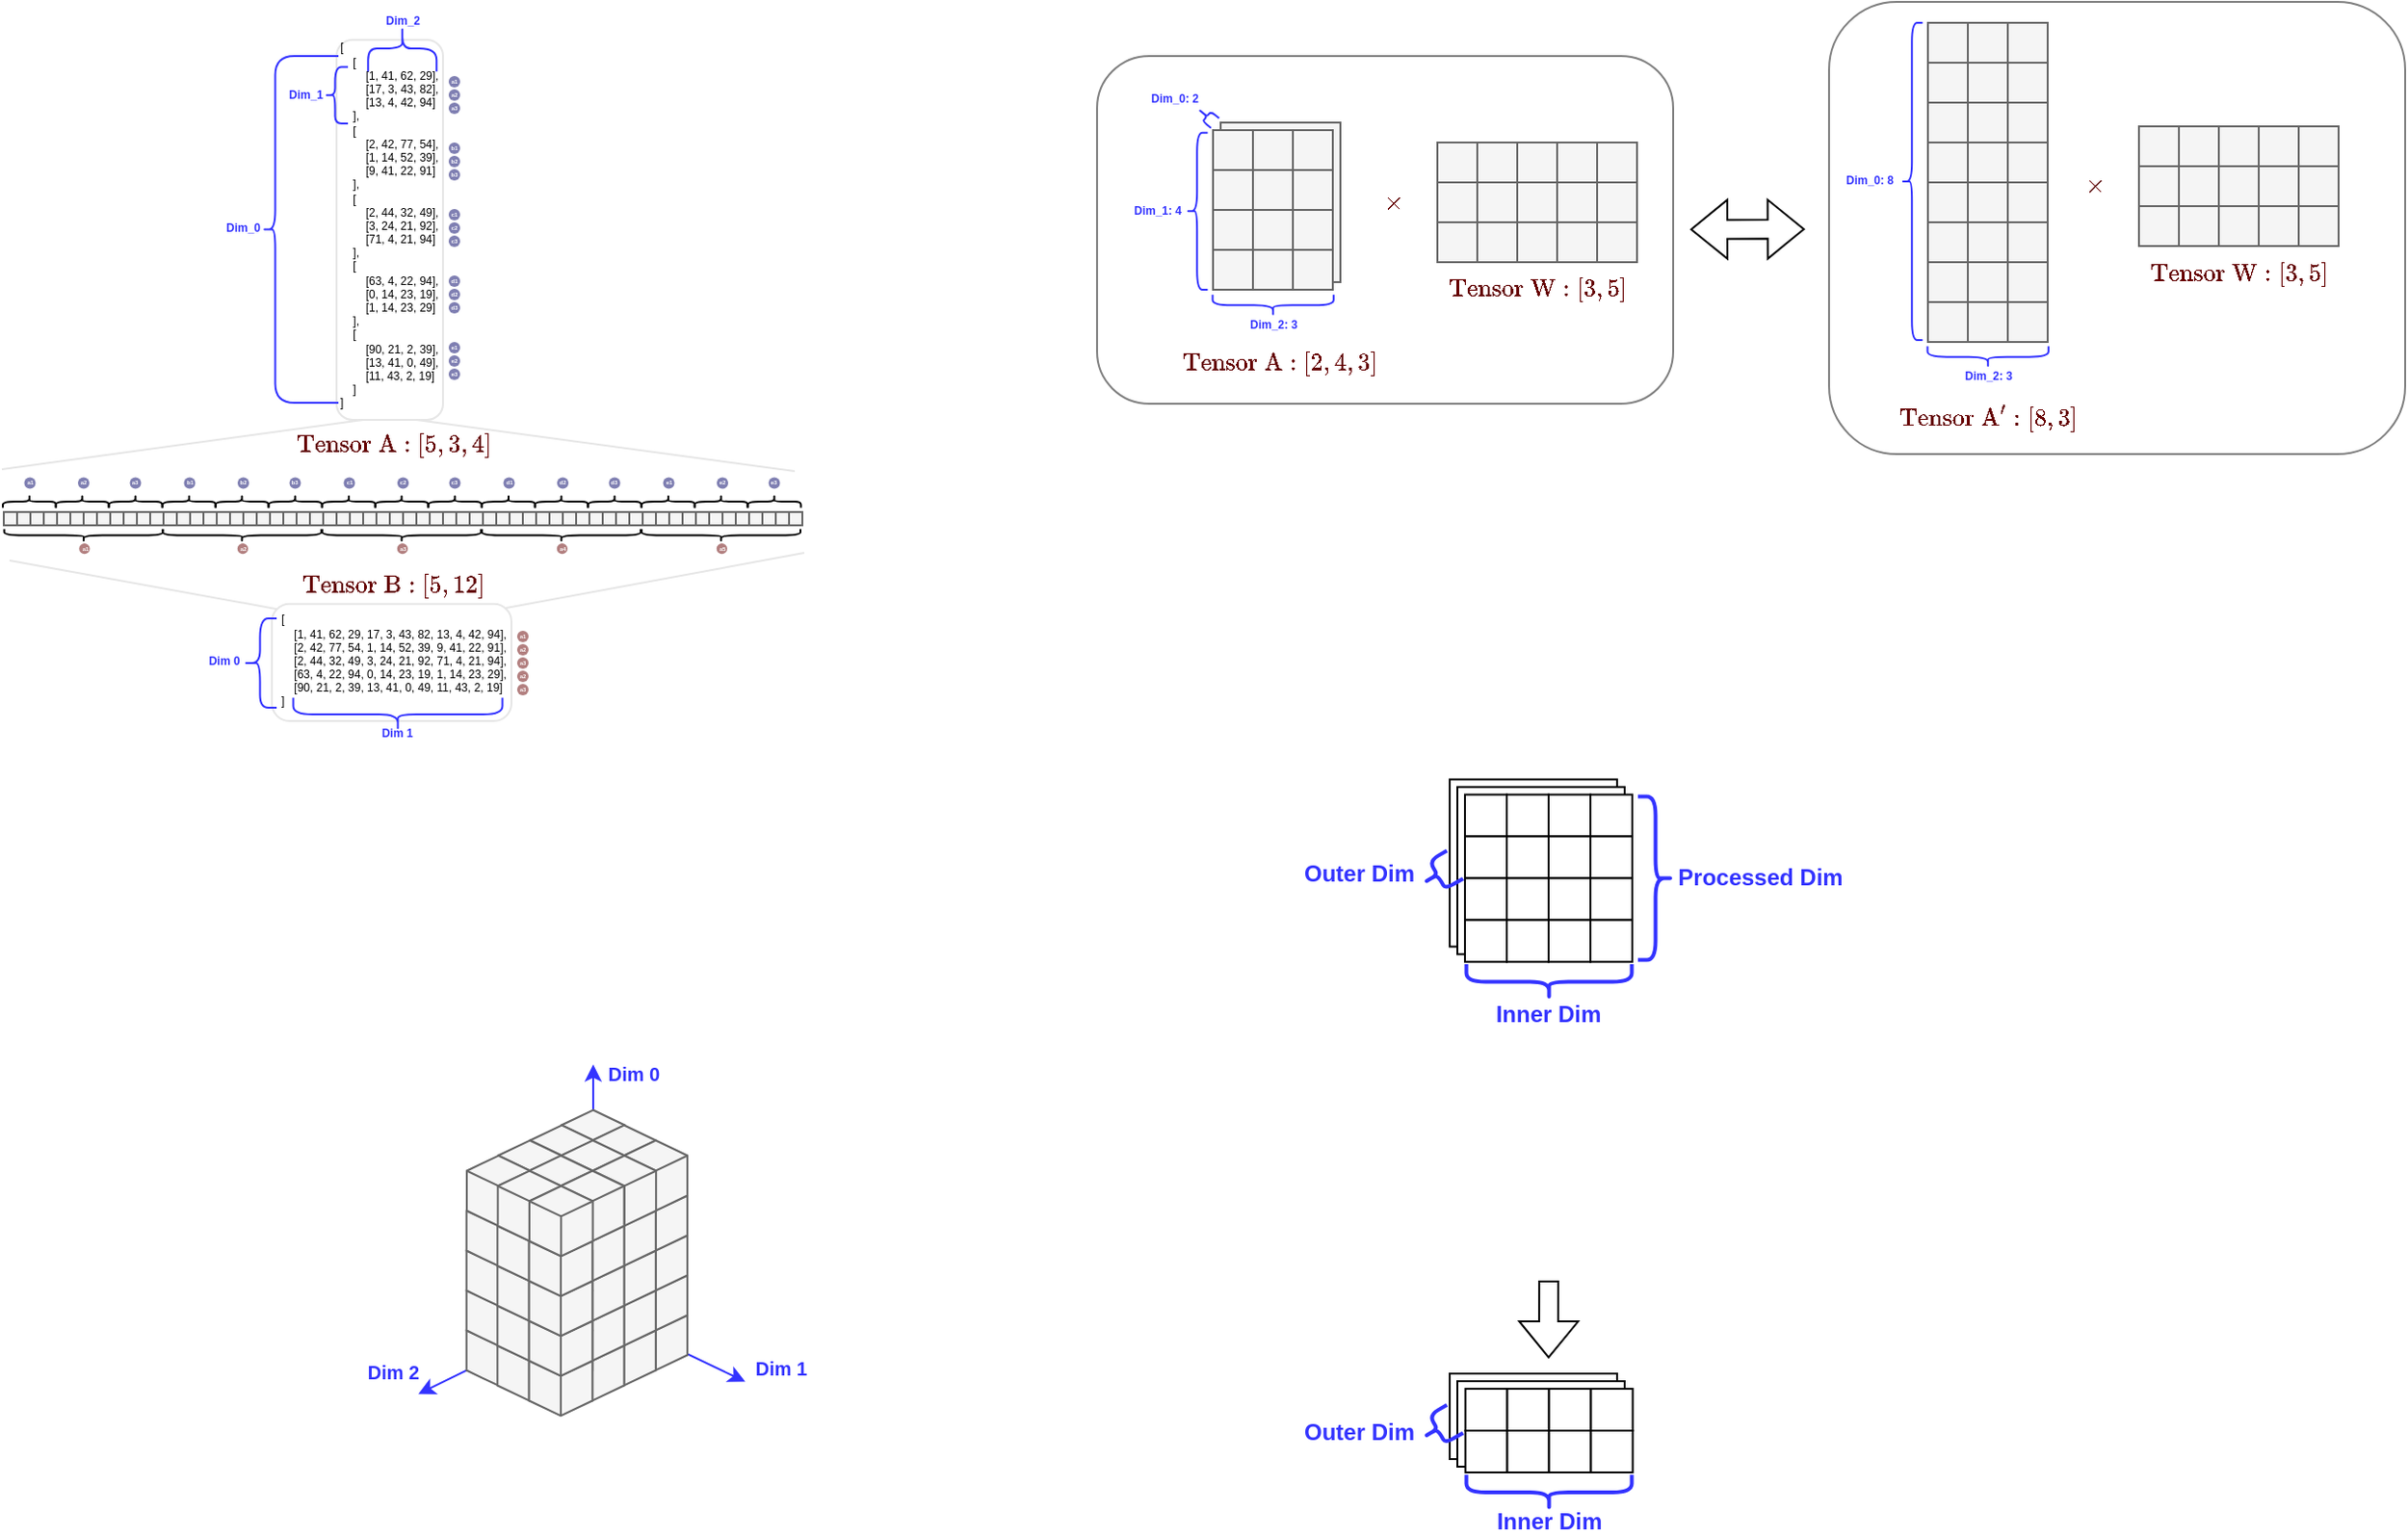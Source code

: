 <mxfile version="15.8.7" type="device"><diagram id="tFAOImUhl30M6zQCv_6J" name="Page-1"><mxGraphModel dx="442" dy="712" grid="0" gridSize="10" guides="1" tooltips="1" connect="1" arrows="1" fold="1" page="0" pageScale="1" pageWidth="827" pageHeight="1169" math="1" shadow="0"><root><mxCell id="0"/><mxCell id="1" parent="0"/><mxCell id="U-cyYw_Od05ex5rQmbTv-477" value="" style="rounded=1;whiteSpace=wrap;html=1;shadow=0;sketch=0;fontFamily=Helvetica;fontSize=11;opacity=50;" parent="1" vertex="1"><mxGeometry x="986" y="-227" width="303" height="238" as="geometry"/></mxCell><mxCell id="U-cyYw_Od05ex5rQmbTv-476" value="" style="rounded=1;whiteSpace=wrap;html=1;shadow=0;sketch=0;fontFamily=Helvetica;fontSize=11;opacity=50;" parent="1" vertex="1"><mxGeometry x="601" y="-198.5" width="303" height="183" as="geometry"/></mxCell><mxCell id="U-cyYw_Od05ex5rQmbTv-394" value="" style="rounded=0;whiteSpace=wrap;html=1;shadow=0;sketch=0;fontFamily=Helvetica;fontSize=11;fontColor=#333333;strokeColor=#666666;fillColor=#f5f5f5;" parent="1" vertex="1"><mxGeometry x="666" y="-163.5" width="63" height="84" as="geometry"/></mxCell><mxCell id="U-cyYw_Od05ex5rQmbTv-214" value="" style="rounded=1;whiteSpace=wrap;html=1;fontSize=6;strokeColor=#E6E6E6;fillColor=none;" parent="1" vertex="1"><mxGeometry x="201" y="-207" width="56" height="200" as="geometry"/></mxCell><mxCell id="U-cyYw_Od05ex5rQmbTv-142" value="" style="endArrow=classic;html=1;rounded=0;exitX=0;exitY=0;exitDx=33.3;exitDy=29.005;exitPerimeter=0;fontSize=6;strokeColor=#3333FF;" parent="1" edge="1"><mxGeometry width="50" height="50" relative="1" as="geometry"><mxPoint x="326.0" y="456.245" as="sourcePoint"/><mxPoint x="416" y="499.25" as="targetPoint"/></mxGeometry></mxCell><mxCell id="U-cyYw_Od05ex5rQmbTv-141" value="" style="endArrow=classic;html=1;rounded=0;exitX=0;exitY=0;exitDx=33.3;exitDy=29.005;exitPerimeter=0;fontSize=6;strokeColor=#3333FF;" parent="1" edge="1"><mxGeometry width="50" height="50" relative="1" as="geometry"><mxPoint x="355.07" y="451.245" as="sourcePoint"/><mxPoint x="244" y="505.74" as="targetPoint"/></mxGeometry></mxCell><mxCell id="U-cyYw_Od05ex5rQmbTv-138" value="" style="endArrow=classic;html=1;rounded=0;fontSize=6;strokeColor=#3333FF;" parent="1" edge="1"><mxGeometry width="50" height="50" relative="1" as="geometry"><mxPoint x="335.95" y="507.75" as="sourcePoint"/><mxPoint x="336" y="332.25" as="targetPoint"/></mxGeometry></mxCell><mxCell id="U-cyYw_Od05ex5rQmbTv-99" value="" style="html=1;whiteSpace=wrap;shape=isoCube2;backgroundOutline=1;isoAngle=15;fontSize=6;fillColor=#f5f5f5;fontColor=#333333;strokeColor=#666666;" parent="1" vertex="1"><mxGeometry x="319.3" y="440.25" width="33.3" height="37" as="geometry"/></mxCell><mxCell id="U-cyYw_Od05ex5rQmbTv-100" value="" style="html=1;whiteSpace=wrap;shape=isoCube2;backgroundOutline=1;isoAngle=15;fontSize=6;fillColor=#f5f5f5;fontColor=#333333;strokeColor=#666666;" parent="1" vertex="1"><mxGeometry x="335.6" y="448.25" width="33.3" height="37" as="geometry"/></mxCell><mxCell id="U-cyYw_Od05ex5rQmbTv-101" value="" style="html=1;whiteSpace=wrap;shape=isoCube2;backgroundOutline=1;isoAngle=15;fontSize=6;fillColor=#f5f5f5;fontColor=#333333;strokeColor=#666666;" parent="1" vertex="1"><mxGeometry x="352.25" y="456.25" width="33.3" height="37" as="geometry"/></mxCell><mxCell id="U-cyYw_Od05ex5rQmbTv-105" value="" style="html=1;whiteSpace=wrap;shape=isoCube2;backgroundOutline=1;isoAngle=15;fontSize=6;fillColor=#f5f5f5;fontColor=#333333;strokeColor=#666666;" parent="1" vertex="1"><mxGeometry x="302.65" y="448.25" width="33.3" height="37" as="geometry"/></mxCell><mxCell id="U-cyYw_Od05ex5rQmbTv-106" value="" style="html=1;whiteSpace=wrap;shape=isoCube2;backgroundOutline=1;isoAngle=15;fontSize=6;fillColor=#f5f5f5;fontColor=#333333;strokeColor=#666666;" parent="1" vertex="1"><mxGeometry x="318.95" y="456.25" width="33.3" height="37" as="geometry"/></mxCell><mxCell id="U-cyYw_Od05ex5rQmbTv-107" value="" style="html=1;whiteSpace=wrap;shape=isoCube2;backgroundOutline=1;isoAngle=15;fontSize=6;fillColor=#f5f5f5;fontColor=#333333;strokeColor=#666666;" parent="1" vertex="1"><mxGeometry x="335.6" y="464.25" width="33.3" height="37" as="geometry"/></mxCell><mxCell id="U-cyYw_Od05ex5rQmbTv-108" value="" style="html=1;whiteSpace=wrap;shape=isoCube2;backgroundOutline=1;isoAngle=15;fontSize=6;fillColor=#f5f5f5;fontColor=#333333;strokeColor=#666666;" parent="1" vertex="1"><mxGeometry x="286" y="456.25" width="33.3" height="37" as="geometry"/></mxCell><mxCell id="U-cyYw_Od05ex5rQmbTv-109" value="" style="html=1;whiteSpace=wrap;shape=isoCube2;backgroundOutline=1;isoAngle=15;fontSize=6;fillColor=#f5f5f5;fontColor=#333333;strokeColor=#666666;" parent="1" vertex="1"><mxGeometry x="302.3" y="464.25" width="33.3" height="37" as="geometry"/></mxCell><mxCell id="U-cyYw_Od05ex5rQmbTv-110" value="" style="html=1;whiteSpace=wrap;shape=isoCube2;backgroundOutline=1;isoAngle=15;fontSize=6;fillColor=#f5f5f5;fontColor=#333333;strokeColor=#666666;" parent="1" vertex="1"><mxGeometry x="318.95" y="472.25" width="33.3" height="37" as="geometry"/></mxCell><mxCell id="U-cyYw_Od05ex5rQmbTv-111" value="" style="html=1;whiteSpace=wrap;shape=isoCube2;backgroundOutline=1;isoAngle=15;fontSize=6;fillColor=#f5f5f5;fontColor=#333333;strokeColor=#666666;" parent="1" vertex="1"><mxGeometry x="319.3" y="419.25" width="33.3" height="37" as="geometry"/></mxCell><mxCell id="U-cyYw_Od05ex5rQmbTv-112" value="" style="html=1;whiteSpace=wrap;shape=isoCube2;backgroundOutline=1;isoAngle=15;fontSize=6;fillColor=#f5f5f5;fontColor=#333333;strokeColor=#666666;" parent="1" vertex="1"><mxGeometry x="335.6" y="427.25" width="33.3" height="37" as="geometry"/></mxCell><mxCell id="U-cyYw_Od05ex5rQmbTv-113" value="" style="html=1;whiteSpace=wrap;shape=isoCube2;backgroundOutline=1;isoAngle=15;fontSize=6;fillColor=#f5f5f5;fontColor=#333333;strokeColor=#666666;" parent="1" vertex="1"><mxGeometry x="352.25" y="435.25" width="33.3" height="37" as="geometry"/></mxCell><mxCell id="U-cyYw_Od05ex5rQmbTv-114" value="" style="html=1;whiteSpace=wrap;shape=isoCube2;backgroundOutline=1;isoAngle=15;fontSize=6;fillColor=#f5f5f5;fontColor=#333333;strokeColor=#666666;" parent="1" vertex="1"><mxGeometry x="302.65" y="427.25" width="33.3" height="37" as="geometry"/></mxCell><mxCell id="U-cyYw_Od05ex5rQmbTv-115" value="" style="html=1;whiteSpace=wrap;shape=isoCube2;backgroundOutline=1;isoAngle=15;fontSize=6;fillColor=#f5f5f5;fontColor=#333333;strokeColor=#666666;" parent="1" vertex="1"><mxGeometry x="318.95" y="435.25" width="33.3" height="37" as="geometry"/></mxCell><mxCell id="U-cyYw_Od05ex5rQmbTv-116" value="" style="html=1;whiteSpace=wrap;shape=isoCube2;backgroundOutline=1;isoAngle=15;fontSize=6;fillColor=#f5f5f5;fontColor=#333333;strokeColor=#666666;" parent="1" vertex="1"><mxGeometry x="335.6" y="443.25" width="33.3" height="37" as="geometry"/></mxCell><mxCell id="U-cyYw_Od05ex5rQmbTv-117" value="" style="html=1;whiteSpace=wrap;shape=isoCube2;backgroundOutline=1;isoAngle=15;fontSize=6;fillColor=#f5f5f5;fontColor=#333333;strokeColor=#666666;" parent="1" vertex="1"><mxGeometry x="286" y="435.25" width="33.3" height="37" as="geometry"/></mxCell><mxCell id="U-cyYw_Od05ex5rQmbTv-118" value="" style="html=1;whiteSpace=wrap;shape=isoCube2;backgroundOutline=1;isoAngle=15;fontSize=6;fillColor=#f5f5f5;fontColor=#333333;strokeColor=#666666;" parent="1" vertex="1"><mxGeometry x="302.3" y="443.25" width="33.3" height="37" as="geometry"/></mxCell><mxCell id="U-cyYw_Od05ex5rQmbTv-119" value="" style="html=1;whiteSpace=wrap;shape=isoCube2;backgroundOutline=1;isoAngle=15;fontSize=6;fillColor=#f5f5f5;fontColor=#333333;strokeColor=#666666;" parent="1" vertex="1"><mxGeometry x="318.95" y="451.25" width="33.3" height="37" as="geometry"/></mxCell><mxCell id="U-cyYw_Od05ex5rQmbTv-120" value="" style="html=1;whiteSpace=wrap;shape=isoCube2;backgroundOutline=1;isoAngle=15;fontSize=6;fillColor=#f5f5f5;fontColor=#333333;strokeColor=#666666;" parent="1" vertex="1"><mxGeometry x="319.3" y="398.25" width="33.3" height="37" as="geometry"/></mxCell><mxCell id="U-cyYw_Od05ex5rQmbTv-121" value="" style="html=1;whiteSpace=wrap;shape=isoCube2;backgroundOutline=1;isoAngle=15;fontSize=6;fillColor=#f5f5f5;fontColor=#333333;strokeColor=#666666;" parent="1" vertex="1"><mxGeometry x="335.6" y="406.25" width="33.3" height="37" as="geometry"/></mxCell><mxCell id="U-cyYw_Od05ex5rQmbTv-122" value="" style="html=1;whiteSpace=wrap;shape=isoCube2;backgroundOutline=1;isoAngle=15;fontSize=6;fillColor=#f5f5f5;fontColor=#333333;strokeColor=#666666;" parent="1" vertex="1"><mxGeometry x="352.25" y="414.25" width="33.3" height="37" as="geometry"/></mxCell><mxCell id="U-cyYw_Od05ex5rQmbTv-123" value="" style="html=1;whiteSpace=wrap;shape=isoCube2;backgroundOutline=1;isoAngle=15;fontSize=6;fillColor=#f5f5f5;fontColor=#333333;strokeColor=#666666;" parent="1" vertex="1"><mxGeometry x="302.65" y="406.25" width="33.3" height="37" as="geometry"/></mxCell><mxCell id="U-cyYw_Od05ex5rQmbTv-124" value="" style="html=1;whiteSpace=wrap;shape=isoCube2;backgroundOutline=1;isoAngle=15;fontSize=6;fillColor=#f5f5f5;fontColor=#333333;strokeColor=#666666;" parent="1" vertex="1"><mxGeometry x="318.95" y="414.25" width="33.3" height="37" as="geometry"/></mxCell><mxCell id="U-cyYw_Od05ex5rQmbTv-125" value="" style="html=1;whiteSpace=wrap;shape=isoCube2;backgroundOutline=1;isoAngle=15;fontSize=6;fillColor=#f5f5f5;fontColor=#333333;strokeColor=#666666;" parent="1" vertex="1"><mxGeometry x="335.6" y="422.25" width="33.3" height="37" as="geometry"/></mxCell><mxCell id="U-cyYw_Od05ex5rQmbTv-126" value="" style="html=1;whiteSpace=wrap;shape=isoCube2;backgroundOutline=1;isoAngle=15;fontSize=6;fillColor=#f5f5f5;fontColor=#333333;strokeColor=#666666;" parent="1" vertex="1"><mxGeometry x="286" y="414.25" width="33.3" height="37" as="geometry"/></mxCell><mxCell id="U-cyYw_Od05ex5rQmbTv-127" value="" style="html=1;whiteSpace=wrap;shape=isoCube2;backgroundOutline=1;isoAngle=15;fontSize=6;fillColor=#f5f5f5;fontColor=#333333;strokeColor=#666666;" parent="1" vertex="1"><mxGeometry x="302.3" y="422.25" width="33.3" height="37" as="geometry"/></mxCell><mxCell id="U-cyYw_Od05ex5rQmbTv-128" value="" style="html=1;whiteSpace=wrap;shape=isoCube2;backgroundOutline=1;isoAngle=15;fontSize=6;fillColor=#f5f5f5;fontColor=#333333;strokeColor=#666666;" parent="1" vertex="1"><mxGeometry x="318.95" y="430.25" width="33.3" height="37" as="geometry"/></mxCell><mxCell id="U-cyYw_Od05ex5rQmbTv-129" value="" style="html=1;whiteSpace=wrap;shape=isoCube2;backgroundOutline=1;isoAngle=15;fontSize=6;fillColor=#f5f5f5;fontColor=#333333;strokeColor=#666666;" parent="1" vertex="1"><mxGeometry x="319.3" y="377.25" width="33.3" height="37" as="geometry"/></mxCell><mxCell id="U-cyYw_Od05ex5rQmbTv-130" value="" style="html=1;whiteSpace=wrap;shape=isoCube2;backgroundOutline=1;isoAngle=15;fontSize=6;fillColor=#f5f5f5;fontColor=#333333;strokeColor=#666666;" parent="1" vertex="1"><mxGeometry x="335.6" y="385.25" width="33.3" height="37" as="geometry"/></mxCell><mxCell id="U-cyYw_Od05ex5rQmbTv-131" value="" style="html=1;whiteSpace=wrap;shape=isoCube2;backgroundOutline=1;isoAngle=15;fontSize=6;fillColor=#f5f5f5;fontColor=#333333;strokeColor=#666666;" parent="1" vertex="1"><mxGeometry x="352.25" y="393.25" width="33.3" height="37" as="geometry"/></mxCell><mxCell id="U-cyYw_Od05ex5rQmbTv-132" value="" style="html=1;whiteSpace=wrap;shape=isoCube2;backgroundOutline=1;isoAngle=15;fontSize=6;fillColor=#f5f5f5;fontColor=#333333;strokeColor=#666666;" parent="1" vertex="1"><mxGeometry x="302.65" y="385.25" width="33.3" height="37" as="geometry"/></mxCell><mxCell id="U-cyYw_Od05ex5rQmbTv-133" value="" style="html=1;whiteSpace=wrap;shape=isoCube2;backgroundOutline=1;isoAngle=15;fontSize=6;fillColor=#f5f5f5;fontColor=#333333;strokeColor=#666666;" parent="1" vertex="1"><mxGeometry x="318.95" y="393.25" width="33.3" height="37" as="geometry"/></mxCell><mxCell id="U-cyYw_Od05ex5rQmbTv-134" value="" style="html=1;whiteSpace=wrap;shape=isoCube2;backgroundOutline=1;isoAngle=15;fontSize=6;fillColor=#f5f5f5;fontColor=#333333;strokeColor=#666666;" parent="1" vertex="1"><mxGeometry x="335.6" y="401.25" width="33.3" height="37" as="geometry"/></mxCell><mxCell id="U-cyYw_Od05ex5rQmbTv-135" value="" style="html=1;whiteSpace=wrap;shape=isoCube2;backgroundOutline=1;isoAngle=15;fontSize=6;fillColor=#f5f5f5;fontColor=#333333;strokeColor=#666666;" parent="1" vertex="1"><mxGeometry x="286" y="393.25" width="33.3" height="37" as="geometry"/></mxCell><mxCell id="U-cyYw_Od05ex5rQmbTv-136" value="" style="html=1;whiteSpace=wrap;shape=isoCube2;backgroundOutline=1;isoAngle=15;fontSize=6;fillColor=#f5f5f5;fontColor=#333333;strokeColor=#666666;" parent="1" vertex="1"><mxGeometry x="302.3" y="401.25" width="33.3" height="37" as="geometry"/></mxCell><mxCell id="U-cyYw_Od05ex5rQmbTv-137" value="" style="html=1;whiteSpace=wrap;shape=isoCube2;backgroundOutline=1;isoAngle=15;fontSize=6;fillColor=#f5f5f5;fontColor=#333333;strokeColor=#666666;" parent="1" vertex="1"><mxGeometry x="318.95" y="409.25" width="33.3" height="37" as="geometry"/></mxCell><mxCell id="U-cyYw_Od05ex5rQmbTv-143" value="Dim 2" style="text;html=1;strokeColor=none;fillColor=none;align=center;verticalAlign=middle;whiteSpace=wrap;rounded=0;fontSize=10;fontStyle=1;fontColor=#3333FF;" parent="1" vertex="1"><mxGeometry x="215" y="487.25" width="32" height="14" as="geometry"/></mxCell><mxCell id="U-cyYw_Od05ex5rQmbTv-144" value="Dim 1" style="text;html=1;strokeColor=none;fillColor=none;align=center;verticalAlign=middle;whiteSpace=wrap;rounded=0;fontSize=10;fontStyle=1;fontColor=#3333FF;" parent="1" vertex="1"><mxGeometry x="419" y="485.25" width="32" height="14" as="geometry"/></mxCell><mxCell id="U-cyYw_Od05ex5rQmbTv-145" value="Dim 0" style="text;html=1;strokeColor=none;fillColor=none;align=center;verticalAlign=middle;whiteSpace=wrap;rounded=0;fontSize=10;fontStyle=1;fontColor=#3333FF;" parent="1" vertex="1"><mxGeometry x="342" y="330" width="31.4" height="14" as="geometry"/></mxCell><mxCell id="U-cyYw_Od05ex5rQmbTv-147" value="" style="html=1;whiteSpace=wrap;shape=isoCube2;backgroundOutline=1;isoAngle=15;fontSize=6;fillColor=#f5f5f5;fontColor=#333333;strokeColor=#666666;" parent="1" vertex="1"><mxGeometry x="286.0" y="456.25" width="33.3" height="37" as="geometry"/></mxCell><mxCell id="U-cyYw_Od05ex5rQmbTv-148" value="" style="html=1;whiteSpace=wrap;shape=isoCube2;backgroundOutline=1;isoAngle=15;fontSize=6;fillColor=#f5f5f5;fontColor=#333333;strokeColor=#666666;" parent="1" vertex="1"><mxGeometry x="302.3" y="464.25" width="33.3" height="37" as="geometry"/></mxCell><mxCell id="U-cyYw_Od05ex5rQmbTv-149" value="" style="html=1;whiteSpace=wrap;shape=isoCube2;backgroundOutline=1;isoAngle=15;fontSize=6;fillColor=#f5f5f5;fontColor=#333333;strokeColor=#666666;" parent="1" vertex="1"><mxGeometry x="269.35" y="464.25" width="33.3" height="37" as="geometry"/></mxCell><mxCell id="U-cyYw_Od05ex5rQmbTv-150" value="" style="html=1;whiteSpace=wrap;shape=isoCube2;backgroundOutline=1;isoAngle=15;fontSize=6;fillColor=#f5f5f5;fontColor=#333333;strokeColor=#666666;" parent="1" vertex="1"><mxGeometry x="285.65" y="472.25" width="33.3" height="37" as="geometry"/></mxCell><mxCell id="U-cyYw_Od05ex5rQmbTv-151" value="" style="html=1;whiteSpace=wrap;shape=isoCube2;backgroundOutline=1;isoAngle=15;fontSize=6;fillColor=#f5f5f5;fontColor=#333333;strokeColor=#666666;" parent="1" vertex="1"><mxGeometry x="302.3" y="480.25" width="33.3" height="37" as="geometry"/></mxCell><mxCell id="U-cyYw_Od05ex5rQmbTv-153" value="" style="html=1;whiteSpace=wrap;shape=isoCube2;backgroundOutline=1;isoAngle=15;fontSize=6;fillColor=#f5f5f5;fontColor=#333333;strokeColor=#666666;" parent="1" vertex="1"><mxGeometry x="286.0" y="435.25" width="33.3" height="37" as="geometry"/></mxCell><mxCell id="U-cyYw_Od05ex5rQmbTv-154" value="" style="html=1;whiteSpace=wrap;shape=isoCube2;backgroundOutline=1;isoAngle=15;fontSize=6;fillColor=#f5f5f5;fontColor=#333333;strokeColor=#666666;" parent="1" vertex="1"><mxGeometry x="302.3" y="443.25" width="33.3" height="37" as="geometry"/></mxCell><mxCell id="U-cyYw_Od05ex5rQmbTv-155" value="" style="html=1;whiteSpace=wrap;shape=isoCube2;backgroundOutline=1;isoAngle=15;fontSize=6;fillColor=#f5f5f5;fontColor=#333333;strokeColor=#666666;" parent="1" vertex="1"><mxGeometry x="269.35" y="443.25" width="33.3" height="37" as="geometry"/></mxCell><mxCell id="U-cyYw_Od05ex5rQmbTv-156" value="" style="html=1;whiteSpace=wrap;shape=isoCube2;backgroundOutline=1;isoAngle=15;fontSize=6;fillColor=#f5f5f5;fontColor=#333333;strokeColor=#666666;" parent="1" vertex="1"><mxGeometry x="285.65" y="451.25" width="33.3" height="37" as="geometry"/></mxCell><mxCell id="U-cyYw_Od05ex5rQmbTv-157" value="" style="html=1;whiteSpace=wrap;shape=isoCube2;backgroundOutline=1;isoAngle=15;fontSize=6;fillColor=#f5f5f5;fontColor=#333333;strokeColor=#666666;" parent="1" vertex="1"><mxGeometry x="302.3" y="459.25" width="33.3" height="37" as="geometry"/></mxCell><mxCell id="U-cyYw_Od05ex5rQmbTv-159" value="" style="html=1;whiteSpace=wrap;shape=isoCube2;backgroundOutline=1;isoAngle=15;fontSize=6;fillColor=#f5f5f5;fontColor=#333333;strokeColor=#666666;" parent="1" vertex="1"><mxGeometry x="286.0" y="414.25" width="33.3" height="37" as="geometry"/></mxCell><mxCell id="U-cyYw_Od05ex5rQmbTv-160" value="" style="html=1;whiteSpace=wrap;shape=isoCube2;backgroundOutline=1;isoAngle=15;fontSize=6;fillColor=#f5f5f5;fontColor=#333333;strokeColor=#666666;" parent="1" vertex="1"><mxGeometry x="302.3" y="422.25" width="33.3" height="37" as="geometry"/></mxCell><mxCell id="U-cyYw_Od05ex5rQmbTv-161" value="" style="html=1;whiteSpace=wrap;shape=isoCube2;backgroundOutline=1;isoAngle=15;fontSize=6;fillColor=#f5f5f5;fontColor=#333333;strokeColor=#666666;" parent="1" vertex="1"><mxGeometry x="269.35" y="422.25" width="33.3" height="37" as="geometry"/></mxCell><mxCell id="U-cyYw_Od05ex5rQmbTv-162" value="" style="html=1;whiteSpace=wrap;shape=isoCube2;backgroundOutline=1;isoAngle=15;fontSize=6;fillColor=#f5f5f5;fontColor=#333333;strokeColor=#666666;" parent="1" vertex="1"><mxGeometry x="285.65" y="430.25" width="33.3" height="37" as="geometry"/></mxCell><mxCell id="U-cyYw_Od05ex5rQmbTv-163" value="" style="html=1;whiteSpace=wrap;shape=isoCube2;backgroundOutline=1;isoAngle=15;fontSize=6;fillColor=#f5f5f5;fontColor=#333333;strokeColor=#666666;" parent="1" vertex="1"><mxGeometry x="302.3" y="438.25" width="33.3" height="37" as="geometry"/></mxCell><mxCell id="U-cyYw_Od05ex5rQmbTv-165" value="" style="html=1;whiteSpace=wrap;shape=isoCube2;backgroundOutline=1;isoAngle=15;fontSize=6;fillColor=#f5f5f5;fontColor=#333333;strokeColor=#666666;" parent="1" vertex="1"><mxGeometry x="269.35" y="401.25" width="33.3" height="37" as="geometry"/></mxCell><mxCell id="U-cyYw_Od05ex5rQmbTv-166" value="" style="html=1;whiteSpace=wrap;shape=isoCube2;backgroundOutline=1;isoAngle=15;fontSize=6;fillColor=#f5f5f5;fontColor=#333333;strokeColor=#666666;" parent="1" vertex="1"><mxGeometry x="285.65" y="409.25" width="33.3" height="37" as="geometry"/></mxCell><mxCell id="U-cyYw_Od05ex5rQmbTv-167" value="" style="html=1;whiteSpace=wrap;shape=isoCube2;backgroundOutline=1;isoAngle=15;fontSize=6;fillColor=#f5f5f5;fontColor=#333333;strokeColor=#666666;" parent="1" vertex="1"><mxGeometry x="302.3" y="417.25" width="33.3" height="37" as="geometry"/></mxCell><mxCell id="U-cyYw_Od05ex5rQmbTv-201" value="" style="html=1;whiteSpace=wrap;shape=isoCube2;backgroundOutline=1;isoAngle=15;fontSize=6;fillColor=#f5f5f5;fontColor=#333333;strokeColor=#666666;" parent="1" vertex="1"><mxGeometry x="319.3" y="356.25" width="33.3" height="37" as="geometry"/></mxCell><mxCell id="U-cyYw_Od05ex5rQmbTv-202" value="" style="html=1;whiteSpace=wrap;shape=isoCube2;backgroundOutline=1;isoAngle=15;fontSize=6;fillColor=#f5f5f5;fontColor=#333333;strokeColor=#666666;" parent="1" vertex="1"><mxGeometry x="335.6" y="364.25" width="33.3" height="37" as="geometry"/></mxCell><mxCell id="U-cyYw_Od05ex5rQmbTv-203" value="" style="html=1;whiteSpace=wrap;shape=isoCube2;backgroundOutline=1;isoAngle=15;fontSize=6;fillColor=#f5f5f5;fontColor=#333333;strokeColor=#666666;" parent="1" vertex="1"><mxGeometry x="352.25" y="372.25" width="33.3" height="37" as="geometry"/></mxCell><mxCell id="U-cyYw_Od05ex5rQmbTv-206" value="" style="html=1;whiteSpace=wrap;shape=isoCube2;backgroundOutline=1;isoAngle=15;fontSize=6;fillColor=#f5f5f5;fontColor=#333333;strokeColor=#666666;" parent="1" vertex="1"><mxGeometry x="302.82" y="364.25" width="33.3" height="37" as="geometry"/></mxCell><mxCell id="U-cyYw_Od05ex5rQmbTv-205" value="" style="html=1;whiteSpace=wrap;shape=isoCube2;backgroundOutline=1;isoAngle=15;fontSize=6;fillColor=#f5f5f5;fontColor=#333333;strokeColor=#666666;" parent="1" vertex="1"><mxGeometry x="319.12" y="372.25" width="33.3" height="37" as="geometry"/></mxCell><mxCell id="U-cyYw_Od05ex5rQmbTv-204" value="" style="html=1;whiteSpace=wrap;shape=isoCube2;backgroundOutline=1;isoAngle=15;fontSize=6;fillColor=#f5f5f5;fontColor=#333333;strokeColor=#666666;" parent="1" vertex="1"><mxGeometry x="335.77" y="380.25" width="33.3" height="37" as="geometry"/></mxCell><mxCell id="U-cyYw_Od05ex5rQmbTv-212" value="" style="html=1;whiteSpace=wrap;shape=isoCube2;backgroundOutline=1;isoAngle=15;fontSize=6;fillColor=#f5f5f5;fontColor=#333333;strokeColor=#666666;" parent="1" vertex="1"><mxGeometry x="286.0" y="372.25" width="33.3" height="37" as="geometry"/></mxCell><mxCell id="U-cyYw_Od05ex5rQmbTv-207" value="" style="html=1;whiteSpace=wrap;shape=isoCube2;backgroundOutline=1;isoAngle=15;fontSize=6;fillColor=#f5f5f5;fontColor=#333333;strokeColor=#666666;" parent="1" vertex="1"><mxGeometry x="269.52" y="380.25" width="33.3" height="37" as="geometry"/></mxCell><mxCell id="U-cyYw_Od05ex5rQmbTv-211" value="" style="html=1;whiteSpace=wrap;shape=isoCube2;backgroundOutline=1;isoAngle=15;fontSize=6;fillColor=#f5f5f5;fontColor=#333333;strokeColor=#666666;" parent="1" vertex="1"><mxGeometry x="302.3" y="380.25" width="33.3" height="37" as="geometry"/></mxCell><mxCell id="U-cyYw_Od05ex5rQmbTv-208" value="" style="html=1;whiteSpace=wrap;shape=isoCube2;backgroundOutline=1;isoAngle=15;fontSize=6;fillColor=#f5f5f5;fontColor=#333333;strokeColor=#666666;" parent="1" vertex="1"><mxGeometry x="285.82" y="388.25" width="33.3" height="37" as="geometry"/></mxCell><mxCell id="U-cyYw_Od05ex5rQmbTv-210" value="" style="html=1;whiteSpace=wrap;shape=isoCube2;backgroundOutline=1;isoAngle=15;fontSize=6;fillColor=#f5f5f5;fontColor=#333333;strokeColor=#666666;" parent="1" vertex="1"><mxGeometry x="318.95" y="388.25" width="33.3" height="37" as="geometry"/></mxCell><mxCell id="U-cyYw_Od05ex5rQmbTv-209" value="" style="html=1;whiteSpace=wrap;shape=isoCube2;backgroundOutline=1;isoAngle=15;fontSize=6;fillColor=#f5f5f5;fontColor=#333333;strokeColor=#666666;" parent="1" vertex="1"><mxGeometry x="302.47" y="396.25" width="33.3" height="37" as="geometry"/></mxCell><mxCell id="U-cyYw_Od05ex5rQmbTv-213" value="[&lt;br style=&quot;font-size: 6px&quot;&gt;&lt;div style=&quot;font-size: 6px&quot;&gt;&lt;span style=&quot;font-size: 6px&quot;&gt;&amp;nbsp; &amp;nbsp; [&lt;/span&gt;&lt;/div&gt;&lt;div style=&quot;font-size: 6px&quot;&gt;&lt;span style=&quot;font-size: 6px&quot;&gt;&amp;nbsp; &amp;nbsp; &amp;nbsp; &amp;nbsp; [1, 41, 62, 29],&lt;/span&gt;&lt;/div&gt;&lt;div style=&quot;font-size: 6px&quot;&gt;&lt;span style=&quot;font-size: 6px&quot;&gt;&amp;nbsp; &amp;nbsp; &amp;nbsp; &amp;nbsp; [&lt;/span&gt;17, 3, 43, 82&lt;span style=&quot;font-size: 6px&quot;&gt;],&lt;/span&gt;&lt;/div&gt;&lt;div style=&quot;font-size: 6px&quot;&gt;&lt;span style=&quot;font-size: 6px&quot;&gt;&amp;nbsp; &amp;nbsp; &amp;nbsp; &amp;nbsp; [&lt;/span&gt;13, 4, 42, 94&lt;span style=&quot;font-size: 6px&quot;&gt;]&lt;/span&gt;&lt;/div&gt;&lt;div style=&quot;font-size: 6px&quot;&gt;&lt;span style=&quot;font-size: 6px&quot;&gt;&amp;nbsp; &amp;nbsp; ],&lt;/span&gt;&lt;/div&gt;&lt;div style=&quot;font-size: 6px&quot;&gt;&lt;span style=&quot;font-size: 6px&quot;&gt;&amp;nbsp; &amp;nbsp;&amp;nbsp;&lt;/span&gt;&lt;span style=&quot;font-size: 6px&quot;&gt;[&lt;/span&gt;&lt;/div&gt;&lt;div style=&quot;font-size: 6px&quot;&gt;&amp;nbsp; &amp;nbsp; &amp;nbsp; &amp;nbsp; [2, 42, 77, 54],&lt;/div&gt;&lt;div style=&quot;font-size: 6px&quot;&gt;&amp;nbsp; &amp;nbsp; &amp;nbsp; &amp;nbsp; [1, 14, 52, 39],&lt;/div&gt;&lt;div style=&quot;font-size: 6px&quot;&gt;&amp;nbsp; &amp;nbsp; &amp;nbsp; &amp;nbsp; [9, 41, 22, 91]&lt;/div&gt;&lt;div style=&quot;font-size: 6px&quot;&gt;&amp;nbsp; &amp;nbsp; ],&lt;/div&gt;&lt;div style=&quot;font-size: 6px&quot;&gt;&amp;nbsp; &amp;nbsp;&amp;nbsp;&lt;span style=&quot;font-size: 6px&quot;&gt;[&lt;/span&gt;&lt;/div&gt;&lt;div style=&quot;font-size: 6px&quot;&gt;&amp;nbsp; &amp;nbsp; &amp;nbsp; &amp;nbsp; [2, 44, 32, 49],&lt;/div&gt;&lt;div style=&quot;font-size: 6px&quot;&gt;&amp;nbsp; &amp;nbsp; &amp;nbsp; &amp;nbsp; [3, 24, 21, 92],&lt;/div&gt;&lt;div style=&quot;font-size: 6px&quot;&gt;&amp;nbsp; &amp;nbsp; &amp;nbsp; &amp;nbsp; [71, 4, 21, 94]&lt;/div&gt;&lt;div style=&quot;font-size: 6px&quot;&gt;&amp;nbsp; &amp;nbsp; ],&lt;/div&gt;&lt;div style=&quot;font-size: 6px&quot;&gt;&amp;nbsp; &amp;nbsp;&amp;nbsp;&lt;span style=&quot;font-size: 6px&quot;&gt;[&lt;/span&gt;&lt;/div&gt;&lt;div style=&quot;font-size: 6px&quot;&gt;&amp;nbsp; &amp;nbsp; &amp;nbsp; &amp;nbsp; [63, 4, 22, 94],&lt;/div&gt;&lt;div style=&quot;font-size: 6px&quot;&gt;&amp;nbsp; &amp;nbsp; &amp;nbsp; &amp;nbsp; [0, 14, 23, 19],&lt;/div&gt;&lt;div style=&quot;font-size: 6px&quot;&gt;&amp;nbsp; &amp;nbsp; &amp;nbsp; &amp;nbsp; [1, 14, 23, 29]&lt;/div&gt;&lt;div style=&quot;font-size: 6px&quot;&gt;&amp;nbsp; &amp;nbsp; ]&lt;span style=&quot;font-size: 6px&quot;&gt;,&lt;/span&gt;&lt;/div&gt;&lt;div style=&quot;font-size: 6px&quot;&gt;&lt;span style=&quot;font-size: 6px&quot;&gt;&amp;nbsp; &amp;nbsp;&amp;nbsp;&lt;/span&gt;&lt;span style=&quot;font-size: 6px&quot;&gt;[&lt;/span&gt;&lt;/div&gt;&lt;div style=&quot;font-size: 6px&quot;&gt;&amp;nbsp; &amp;nbsp; &amp;nbsp; &amp;nbsp; [90, 21, 2, 39],&lt;/div&gt;&lt;div style=&quot;font-size: 6px&quot;&gt;&amp;nbsp; &amp;nbsp; &amp;nbsp; &amp;nbsp; [13, 41, 0, 49],&lt;/div&gt;&lt;div style=&quot;font-size: 6px&quot;&gt;&amp;nbsp; &amp;nbsp; &amp;nbsp; &amp;nbsp; [11, 43, 2, 19]&lt;/div&gt;&lt;div style=&quot;font-size: 6px&quot;&gt;&amp;nbsp; &amp;nbsp; ]&lt;/div&gt;]" style="text;html=1;strokeColor=none;fillColor=none;align=left;verticalAlign=middle;whiteSpace=wrap;rounded=0;fontSize=6;" parent="1" vertex="1"><mxGeometry x="201" y="-207.25" width="59" height="195.5" as="geometry"/></mxCell><mxCell id="U-cyYw_Od05ex5rQmbTv-215" value="" style="shape=curlyBracket;whiteSpace=wrap;html=1;rounded=1;fontSize=6;size=0.169;strokeColor=#3333FF;" parent="1" vertex="1"><mxGeometry x="162" y="-198.5" width="40" height="182.5" as="geometry"/></mxCell><mxCell id="U-cyYw_Od05ex5rQmbTv-216" value="" style="shape=curlyBracket;whiteSpace=wrap;html=1;rounded=1;fontSize=6;size=0.437;strokeColor=#3333FF;" parent="1" vertex="1"><mxGeometry x="195" y="-192.75" width="12" height="29.75" as="geometry"/></mxCell><mxCell id="U-cyYw_Od05ex5rQmbTv-217" value="" style="shape=curlyBracket;whiteSpace=wrap;html=1;rounded=1;fontSize=6;size=0.5;strokeColor=#3333FF;rotation=90;" parent="1" vertex="1"><mxGeometry x="223.53" y="-220.46" width="24.18" height="36" as="geometry"/></mxCell><mxCell id="U-cyYw_Od05ex5rQmbTv-218" value="&lt;b&gt;Dim_0&lt;/b&gt;" style="text;html=1;strokeColor=none;fillColor=none;align=center;verticalAlign=middle;whiteSpace=wrap;rounded=0;fontSize=6;fontColor=#3333FF;" parent="1" vertex="1"><mxGeometry x="142" y="-114" width="20" height="12" as="geometry"/></mxCell><mxCell id="U-cyYw_Od05ex5rQmbTv-219" value="&lt;b&gt;Dim_1&lt;/b&gt;" style="text;html=1;strokeColor=none;fillColor=none;align=center;verticalAlign=middle;whiteSpace=wrap;rounded=0;fontSize=6;fontColor=#3333FF;" parent="1" vertex="1"><mxGeometry x="175" y="-183.88" width="20" height="12" as="geometry"/></mxCell><mxCell id="U-cyYw_Od05ex5rQmbTv-220" value="&lt;b&gt;Dim_2&lt;/b&gt;" style="text;html=1;strokeColor=none;fillColor=none;align=center;verticalAlign=middle;whiteSpace=wrap;rounded=0;fontSize=6;fontColor=#3333FF;" parent="1" vertex="1"><mxGeometry x="225.62" y="-223" width="20" height="12" as="geometry"/></mxCell><mxCell id="U-cyYw_Od05ex5rQmbTv-222" value="" style="whiteSpace=wrap;html=1;aspect=fixed;shadow=0;sketch=0;fontFamily=Courier New;fontSize=10;fontColor=#333333;strokeColor=#666666;fillColor=#f5f5f5;" parent="1" vertex="1"><mxGeometry x="26" y="41.5" width="7" height="7" as="geometry"/></mxCell><mxCell id="U-cyYw_Od05ex5rQmbTv-230" value="" style="whiteSpace=wrap;html=1;aspect=fixed;shadow=0;sketch=0;fontFamily=Courier New;fontSize=10;fontColor=#333333;strokeColor=#666666;fillColor=#f5f5f5;" parent="1" vertex="1"><mxGeometry x="33" y="41.5" width="7" height="7" as="geometry"/></mxCell><mxCell id="U-cyYw_Od05ex5rQmbTv-231" value="" style="whiteSpace=wrap;html=1;aspect=fixed;shadow=0;sketch=0;fontFamily=Courier New;fontSize=10;fontColor=#333333;strokeColor=#666666;fillColor=#f5f5f5;" parent="1" vertex="1"><mxGeometry x="40" y="41.5" width="7" height="7" as="geometry"/></mxCell><mxCell id="U-cyYw_Od05ex5rQmbTv-232" value="" style="whiteSpace=wrap;html=1;aspect=fixed;shadow=0;sketch=0;fontFamily=Courier New;fontSize=10;fontColor=#333333;strokeColor=#666666;fillColor=#f5f5f5;" parent="1" vertex="1"><mxGeometry x="47" y="41.5" width="7" height="7" as="geometry"/></mxCell><mxCell id="U-cyYw_Od05ex5rQmbTv-233" value="" style="whiteSpace=wrap;html=1;aspect=fixed;shadow=0;sketch=0;fontFamily=Courier New;fontSize=10;fontColor=#333333;strokeColor=#666666;fillColor=#f5f5f5;" parent="1" vertex="1"><mxGeometry x="54" y="41.5" width="7" height="7" as="geometry"/></mxCell><mxCell id="U-cyYw_Od05ex5rQmbTv-234" value="" style="whiteSpace=wrap;html=1;aspect=fixed;shadow=0;sketch=0;fontFamily=Courier New;fontSize=10;fontColor=#333333;strokeColor=#666666;fillColor=#f5f5f5;" parent="1" vertex="1"><mxGeometry x="61" y="41.5" width="7" height="7" as="geometry"/></mxCell><mxCell id="U-cyYw_Od05ex5rQmbTv-235" value="" style="whiteSpace=wrap;html=1;aspect=fixed;shadow=0;sketch=0;fontFamily=Courier New;fontSize=10;fontColor=#333333;strokeColor=#666666;fillColor=#f5f5f5;" parent="1" vertex="1"><mxGeometry x="68" y="41.5" width="7" height="7" as="geometry"/></mxCell><mxCell id="U-cyYw_Od05ex5rQmbTv-236" value="" style="whiteSpace=wrap;html=1;aspect=fixed;shadow=0;sketch=0;fontFamily=Courier New;fontSize=10;fontColor=#333333;strokeColor=#666666;fillColor=#f5f5f5;" parent="1" vertex="1"><mxGeometry x="75" y="41.5" width="7" height="7" as="geometry"/></mxCell><mxCell id="U-cyYw_Od05ex5rQmbTv-237" value="" style="whiteSpace=wrap;html=1;aspect=fixed;shadow=0;sketch=0;fontFamily=Courier New;fontSize=10;fontColor=#333333;strokeColor=#666666;fillColor=#f5f5f5;" parent="1" vertex="1"><mxGeometry x="82" y="41.5" width="7" height="7" as="geometry"/></mxCell><mxCell id="U-cyYw_Od05ex5rQmbTv-238" value="" style="whiteSpace=wrap;html=1;aspect=fixed;shadow=0;sketch=0;fontFamily=Courier New;fontSize=10;fontColor=#333333;strokeColor=#666666;fillColor=#f5f5f5;" parent="1" vertex="1"><mxGeometry x="89" y="41.5" width="7" height="7" as="geometry"/></mxCell><mxCell id="U-cyYw_Od05ex5rQmbTv-239" value="" style="whiteSpace=wrap;html=1;aspect=fixed;shadow=0;sketch=0;fontFamily=Courier New;fontSize=10;fontColor=#333333;strokeColor=#666666;fillColor=#f5f5f5;" parent="1" vertex="1"><mxGeometry x="96" y="41.5" width="7" height="7" as="geometry"/></mxCell><mxCell id="U-cyYw_Od05ex5rQmbTv-240" value="" style="whiteSpace=wrap;html=1;aspect=fixed;shadow=0;sketch=0;fontFamily=Courier New;fontSize=10;fontColor=#333333;strokeColor=#666666;fillColor=#f5f5f5;" parent="1" vertex="1"><mxGeometry x="103" y="41.5" width="7" height="7" as="geometry"/></mxCell><mxCell id="U-cyYw_Od05ex5rQmbTv-245" value="" style="shape=curlyBracket;whiteSpace=wrap;html=1;rounded=1;flipH=1;shadow=0;sketch=0;fontFamily=Courier New;fontSize=10;fontColor=#3333FF;strokeColor=#000000;fillColor=none;rotation=-90;" parent="1" vertex="1"><mxGeometry x="36.25" y="22" width="6.5" height="28" as="geometry"/></mxCell><mxCell id="U-cyYw_Od05ex5rQmbTv-246" value="" style="shape=curlyBracket;whiteSpace=wrap;html=1;rounded=1;flipH=1;shadow=0;sketch=0;fontFamily=Courier New;fontSize=10;fontColor=#3333FF;strokeColor=#000000;fillColor=none;rotation=-90;" parent="1" vertex="1"><mxGeometry x="64" y="22" width="6.5" height="28" as="geometry"/></mxCell><mxCell id="U-cyYw_Od05ex5rQmbTv-247" value="" style="shape=curlyBracket;whiteSpace=wrap;html=1;rounded=1;flipH=1;shadow=0;sketch=0;fontFamily=Courier New;fontSize=10;fontColor=#3333FF;strokeColor=#000000;fillColor=none;rotation=-90;" parent="1" vertex="1"><mxGeometry x="92" y="22" width="6.5" height="28" as="geometry"/></mxCell><mxCell id="U-cyYw_Od05ex5rQmbTv-249" value="&lt;b style=&quot;font-size: 3px&quot;&gt;&lt;font face=&quot;Helvetica&quot; style=&quot;font-size: 3px&quot;&gt;a2&lt;/font&gt;&lt;/b&gt;" style="ellipse;whiteSpace=wrap;html=1;aspect=fixed;shadow=0;sketch=0;fontFamily=Courier New;fontSize=3;fontColor=#FFFFFF;strokeColor=none;fillColor=#000066;opacity=50;" parent="1" vertex="1"><mxGeometry x="260" y="-181" width="6" height="6" as="geometry"/></mxCell><mxCell id="U-cyYw_Od05ex5rQmbTv-250" value="&lt;b style=&quot;font-size: 3px&quot;&gt;&lt;font face=&quot;Helvetica&quot; style=&quot;font-size: 3px&quot;&gt;a3&lt;/font&gt;&lt;/b&gt;" style="ellipse;whiteSpace=wrap;html=1;aspect=fixed;shadow=0;sketch=0;fontFamily=Courier New;fontSize=3;fontColor=#FFFFFF;strokeColor=none;fillColor=#000066;opacity=50;" parent="1" vertex="1"><mxGeometry x="260" y="-174" width="6" height="6" as="geometry"/></mxCell><mxCell id="U-cyYw_Od05ex5rQmbTv-251" value="&lt;b style=&quot;font-size: 3px&quot;&gt;&lt;font face=&quot;Helvetica&quot; style=&quot;font-size: 3px&quot;&gt;b1&lt;/font&gt;&lt;/b&gt;" style="ellipse;whiteSpace=wrap;html=1;aspect=fixed;shadow=0;sketch=0;fontFamily=Courier New;fontSize=3;fontColor=#FFFFFF;strokeColor=none;fillColor=#000066;opacity=50;" parent="1" vertex="1"><mxGeometry x="260" y="-153" width="6" height="6" as="geometry"/></mxCell><mxCell id="U-cyYw_Od05ex5rQmbTv-252" value="&lt;b style=&quot;font-size: 3px&quot;&gt;&lt;font face=&quot;Helvetica&quot; style=&quot;font-size: 3px&quot;&gt;b2&lt;/font&gt;&lt;/b&gt;" style="ellipse;whiteSpace=wrap;html=1;aspect=fixed;shadow=0;sketch=0;fontFamily=Courier New;fontSize=3;fontColor=#FFFFFF;strokeColor=none;fillColor=#000066;opacity=50;" parent="1" vertex="1"><mxGeometry x="260" y="-146" width="6" height="6" as="geometry"/></mxCell><mxCell id="U-cyYw_Od05ex5rQmbTv-253" value="&lt;b style=&quot;font-size: 3px&quot;&gt;&lt;font face=&quot;Helvetica&quot; style=&quot;font-size: 3px&quot;&gt;b3&lt;/font&gt;&lt;/b&gt;" style="ellipse;whiteSpace=wrap;html=1;aspect=fixed;shadow=0;sketch=0;fontFamily=Courier New;fontSize=3;fontColor=#FFFFFF;strokeColor=none;fillColor=#000066;opacity=50;" parent="1" vertex="1"><mxGeometry x="260" y="-139" width="6" height="6" as="geometry"/></mxCell><mxCell id="U-cyYw_Od05ex5rQmbTv-255" value="&lt;b style=&quot;font-size: 3px&quot;&gt;&lt;font face=&quot;Helvetica&quot; style=&quot;font-size: 3px&quot;&gt;c1&lt;/font&gt;&lt;/b&gt;" style="ellipse;whiteSpace=wrap;html=1;aspect=fixed;shadow=0;sketch=0;fontFamily=Courier New;fontSize=3;fontColor=#FFFFFF;strokeColor=none;fillColor=#000066;opacity=50;" parent="1" vertex="1"><mxGeometry x="260" y="-118" width="6" height="6" as="geometry"/></mxCell><mxCell id="U-cyYw_Od05ex5rQmbTv-256" value="&lt;b style=&quot;font-size: 3px&quot;&gt;&lt;font face=&quot;Helvetica&quot; style=&quot;font-size: 3px&quot;&gt;c2&lt;/font&gt;&lt;/b&gt;" style="ellipse;whiteSpace=wrap;html=1;aspect=fixed;shadow=0;sketch=0;fontFamily=Courier New;fontSize=3;fontColor=#FFFFFF;strokeColor=none;fillColor=#000066;opacity=50;" parent="1" vertex="1"><mxGeometry x="260" y="-111" width="6" height="6" as="geometry"/></mxCell><mxCell id="U-cyYw_Od05ex5rQmbTv-257" value="&lt;b style=&quot;font-size: 3px&quot;&gt;&lt;font face=&quot;Helvetica&quot; style=&quot;font-size: 3px&quot;&gt;c3&lt;/font&gt;&lt;/b&gt;" style="ellipse;whiteSpace=wrap;html=1;aspect=fixed;shadow=0;sketch=0;fontFamily=Courier New;fontSize=3;fontColor=#FFFFFF;strokeColor=none;fillColor=#000066;opacity=50;" parent="1" vertex="1"><mxGeometry x="260" y="-104" width="6" height="6" as="geometry"/></mxCell><mxCell id="U-cyYw_Od05ex5rQmbTv-258" value="&lt;b style=&quot;font-size: 3px&quot;&gt;&lt;font face=&quot;Helvetica&quot; style=&quot;font-size: 3px&quot;&gt;d1&lt;/font&gt;&lt;/b&gt;" style="ellipse;whiteSpace=wrap;html=1;aspect=fixed;shadow=0;sketch=0;fontFamily=Courier New;fontSize=3;fontColor=#FFFFFF;strokeColor=none;fillColor=#000066;opacity=50;" parent="1" vertex="1"><mxGeometry x="260" y="-83" width="6" height="6" as="geometry"/></mxCell><mxCell id="U-cyYw_Od05ex5rQmbTv-259" value="&lt;b style=&quot;font-size: 3px&quot;&gt;&lt;font face=&quot;Helvetica&quot; style=&quot;font-size: 3px&quot;&gt;d2&lt;/font&gt;&lt;/b&gt;" style="ellipse;whiteSpace=wrap;html=1;aspect=fixed;shadow=0;sketch=0;fontFamily=Courier New;fontSize=3;fontColor=#FFFFFF;strokeColor=none;fillColor=#000066;opacity=50;" parent="1" vertex="1"><mxGeometry x="260" y="-76" width="6" height="6" as="geometry"/></mxCell><mxCell id="U-cyYw_Od05ex5rQmbTv-260" value="&lt;b style=&quot;font-size: 3px&quot;&gt;&lt;font face=&quot;Helvetica&quot; style=&quot;font-size: 3px&quot;&gt;d3&lt;/font&gt;&lt;/b&gt;" style="ellipse;whiteSpace=wrap;html=1;aspect=fixed;shadow=0;sketch=0;fontFamily=Courier New;fontSize=3;fontColor=#FFFFFF;strokeColor=none;fillColor=#000066;opacity=50;" parent="1" vertex="1"><mxGeometry x="260" y="-69" width="6" height="6" as="geometry"/></mxCell><mxCell id="U-cyYw_Od05ex5rQmbTv-261" value="&lt;b style=&quot;font-size: 3px&quot;&gt;&lt;font face=&quot;Helvetica&quot; style=&quot;font-size: 3px&quot;&gt;e1&lt;/font&gt;&lt;/b&gt;" style="ellipse;whiteSpace=wrap;html=1;aspect=fixed;shadow=0;sketch=0;fontFamily=Courier New;fontSize=3;fontColor=#FFFFFF;strokeColor=none;fillColor=#000066;opacity=50;" parent="1" vertex="1"><mxGeometry x="260" y="-48" width="6" height="6" as="geometry"/></mxCell><mxCell id="U-cyYw_Od05ex5rQmbTv-262" value="&lt;b style=&quot;font-size: 3px&quot;&gt;&lt;font face=&quot;Helvetica&quot; style=&quot;font-size: 3px&quot;&gt;e2&lt;/font&gt;&lt;/b&gt;" style="ellipse;whiteSpace=wrap;html=1;aspect=fixed;shadow=0;sketch=0;fontFamily=Courier New;fontSize=3;fontColor=#FFFFFF;strokeColor=none;fillColor=#000066;opacity=50;" parent="1" vertex="1"><mxGeometry x="260" y="-41" width="6" height="6" as="geometry"/></mxCell><mxCell id="U-cyYw_Od05ex5rQmbTv-263" value="&lt;b style=&quot;font-size: 3px&quot;&gt;&lt;font face=&quot;Helvetica&quot; style=&quot;font-size: 3px&quot;&gt;e3&lt;/font&gt;&lt;/b&gt;" style="ellipse;whiteSpace=wrap;html=1;aspect=fixed;shadow=0;sketch=0;fontFamily=Courier New;fontSize=3;fontColor=#FFFFFF;strokeColor=none;fillColor=#000066;opacity=50;" parent="1" vertex="1"><mxGeometry x="260" y="-34" width="6" height="6" as="geometry"/></mxCell><mxCell id="U-cyYw_Od05ex5rQmbTv-265" value="&lt;b style=&quot;font-size: 3px&quot;&gt;&lt;font face=&quot;Helvetica&quot; style=&quot;font-size: 3px&quot;&gt;a1&lt;/font&gt;&lt;/b&gt;" style="ellipse;whiteSpace=wrap;html=1;aspect=fixed;shadow=0;sketch=0;fontFamily=Courier New;fontSize=3;fontColor=#FFFFFF;strokeColor=none;fillColor=#000066;opacity=50;" parent="1" vertex="1"><mxGeometry x="36.75" y="23.25" width="6" height="6" as="geometry"/></mxCell><mxCell id="U-cyYw_Od05ex5rQmbTv-277" value="&lt;b style=&quot;font-size: 3px&quot;&gt;&lt;font face=&quot;Helvetica&quot; style=&quot;font-size: 3px&quot;&gt;a2&lt;/font&gt;&lt;/b&gt;" style="ellipse;whiteSpace=wrap;html=1;aspect=fixed;shadow=0;sketch=0;fontFamily=Courier New;fontSize=3;fontColor=#FFFFFF;strokeColor=none;fillColor=#000066;opacity=50;" parent="1" vertex="1"><mxGeometry x="65" y="23.25" width="6" height="6" as="geometry"/></mxCell><mxCell id="U-cyYw_Od05ex5rQmbTv-278" value="&lt;b style=&quot;font-size: 3px&quot;&gt;&lt;font face=&quot;Helvetica&quot; style=&quot;font-size: 3px&quot;&gt;a3&lt;/font&gt;&lt;/b&gt;" style="ellipse;whiteSpace=wrap;html=1;aspect=fixed;shadow=0;sketch=0;fontFamily=Courier New;fontSize=3;fontColor=#FFFFFF;strokeColor=none;fillColor=#000066;opacity=50;" parent="1" vertex="1"><mxGeometry x="92.25" y="23.25" width="6" height="6" as="geometry"/></mxCell><mxCell id="U-cyYw_Od05ex5rQmbTv-279" value="" style="whiteSpace=wrap;html=1;aspect=fixed;shadow=0;sketch=0;fontFamily=Courier New;fontSize=10;fontColor=#333333;strokeColor=#666666;fillColor=#f5f5f5;" parent="1" vertex="1"><mxGeometry x="110" y="41.5" width="7" height="7" as="geometry"/></mxCell><mxCell id="U-cyYw_Od05ex5rQmbTv-280" value="" style="whiteSpace=wrap;html=1;aspect=fixed;shadow=0;sketch=0;fontFamily=Courier New;fontSize=10;fontColor=#333333;strokeColor=#666666;fillColor=#f5f5f5;" parent="1" vertex="1"><mxGeometry x="117" y="41.5" width="7" height="7" as="geometry"/></mxCell><mxCell id="U-cyYw_Od05ex5rQmbTv-281" value="" style="whiteSpace=wrap;html=1;aspect=fixed;shadow=0;sketch=0;fontFamily=Courier New;fontSize=10;fontColor=#333333;strokeColor=#666666;fillColor=#f5f5f5;" parent="1" vertex="1"><mxGeometry x="124" y="41.5" width="7" height="7" as="geometry"/></mxCell><mxCell id="U-cyYw_Od05ex5rQmbTv-282" value="" style="whiteSpace=wrap;html=1;aspect=fixed;shadow=0;sketch=0;fontFamily=Courier New;fontSize=10;fontColor=#333333;strokeColor=#666666;fillColor=#f5f5f5;" parent="1" vertex="1"><mxGeometry x="131" y="41.5" width="7" height="7" as="geometry"/></mxCell><mxCell id="U-cyYw_Od05ex5rQmbTv-283" value="" style="whiteSpace=wrap;html=1;aspect=fixed;shadow=0;sketch=0;fontFamily=Courier New;fontSize=10;fontColor=#333333;strokeColor=#666666;fillColor=#f5f5f5;" parent="1" vertex="1"><mxGeometry x="138" y="41.5" width="7" height="7" as="geometry"/></mxCell><mxCell id="U-cyYw_Od05ex5rQmbTv-284" value="" style="whiteSpace=wrap;html=1;aspect=fixed;shadow=0;sketch=0;fontFamily=Courier New;fontSize=10;fontColor=#333333;strokeColor=#666666;fillColor=#f5f5f5;" parent="1" vertex="1"><mxGeometry x="145" y="41.5" width="7" height="7" as="geometry"/></mxCell><mxCell id="U-cyYw_Od05ex5rQmbTv-285" value="" style="whiteSpace=wrap;html=1;aspect=fixed;shadow=0;sketch=0;fontFamily=Courier New;fontSize=10;fontColor=#333333;strokeColor=#666666;fillColor=#f5f5f5;" parent="1" vertex="1"><mxGeometry x="152" y="41.5" width="7" height="7" as="geometry"/></mxCell><mxCell id="U-cyYw_Od05ex5rQmbTv-286" value="" style="whiteSpace=wrap;html=1;aspect=fixed;shadow=0;sketch=0;fontFamily=Courier New;fontSize=10;fontColor=#333333;strokeColor=#666666;fillColor=#f5f5f5;" parent="1" vertex="1"><mxGeometry x="159" y="41.5" width="7" height="7" as="geometry"/></mxCell><mxCell id="U-cyYw_Od05ex5rQmbTv-287" value="" style="whiteSpace=wrap;html=1;aspect=fixed;shadow=0;sketch=0;fontFamily=Courier New;fontSize=10;fontColor=#333333;strokeColor=#666666;fillColor=#f5f5f5;" parent="1" vertex="1"><mxGeometry x="166" y="41.5" width="7" height="7" as="geometry"/></mxCell><mxCell id="U-cyYw_Od05ex5rQmbTv-288" value="" style="whiteSpace=wrap;html=1;aspect=fixed;shadow=0;sketch=0;fontFamily=Courier New;fontSize=10;fontColor=#333333;strokeColor=#666666;fillColor=#f5f5f5;" parent="1" vertex="1"><mxGeometry x="173" y="41.5" width="7" height="7" as="geometry"/></mxCell><mxCell id="U-cyYw_Od05ex5rQmbTv-289" value="" style="whiteSpace=wrap;html=1;aspect=fixed;shadow=0;sketch=0;fontFamily=Courier New;fontSize=10;fontColor=#333333;strokeColor=#666666;fillColor=#f5f5f5;" parent="1" vertex="1"><mxGeometry x="180" y="41.5" width="7" height="7" as="geometry"/></mxCell><mxCell id="U-cyYw_Od05ex5rQmbTv-290" value="" style="whiteSpace=wrap;html=1;aspect=fixed;shadow=0;sketch=0;fontFamily=Courier New;fontSize=10;fontColor=#333333;strokeColor=#666666;fillColor=#f5f5f5;" parent="1" vertex="1"><mxGeometry x="187" y="41.5" width="7" height="7" as="geometry"/></mxCell><mxCell id="U-cyYw_Od05ex5rQmbTv-291" value="" style="shape=curlyBracket;whiteSpace=wrap;html=1;rounded=1;flipH=1;shadow=0;sketch=0;fontFamily=Courier New;fontSize=10;fontColor=#3333FF;strokeColor=#000000;fillColor=none;rotation=-90;" parent="1" vertex="1"><mxGeometry x="120.25" y="22" width="6.5" height="28" as="geometry"/></mxCell><mxCell id="U-cyYw_Od05ex5rQmbTv-292" value="" style="shape=curlyBracket;whiteSpace=wrap;html=1;rounded=1;flipH=1;shadow=0;sketch=0;fontFamily=Courier New;fontSize=10;fontColor=#3333FF;strokeColor=#000000;fillColor=none;rotation=-90;" parent="1" vertex="1"><mxGeometry x="148" y="22" width="6.5" height="28" as="geometry"/></mxCell><mxCell id="U-cyYw_Od05ex5rQmbTv-293" value="" style="shape=curlyBracket;whiteSpace=wrap;html=1;rounded=1;flipH=1;shadow=0;sketch=0;fontFamily=Courier New;fontSize=10;fontColor=#3333FF;strokeColor=#000000;fillColor=none;rotation=-90;" parent="1" vertex="1"><mxGeometry x="176" y="22" width="6.5" height="28" as="geometry"/></mxCell><mxCell id="U-cyYw_Od05ex5rQmbTv-294" value="&lt;b style=&quot;font-size: 3px&quot;&gt;&lt;font face=&quot;Helvetica&quot; style=&quot;font-size: 3px&quot;&gt;b1&lt;/font&gt;&lt;/b&gt;" style="ellipse;whiteSpace=wrap;html=1;aspect=fixed;shadow=0;sketch=0;fontFamily=Courier New;fontSize=3;fontColor=#FFFFFF;strokeColor=none;fillColor=#000066;opacity=50;" parent="1" vertex="1"><mxGeometry x="120.75" y="23.25" width="6" height="6" as="geometry"/></mxCell><mxCell id="U-cyYw_Od05ex5rQmbTv-295" value="&lt;b style=&quot;font-size: 3px&quot;&gt;&lt;font face=&quot;Helvetica&quot; style=&quot;font-size: 3px&quot;&gt;b2&lt;/font&gt;&lt;/b&gt;" style="ellipse;whiteSpace=wrap;html=1;aspect=fixed;shadow=0;sketch=0;fontFamily=Courier New;fontSize=3;fontColor=#FFFFFF;strokeColor=none;fillColor=#000066;opacity=50;" parent="1" vertex="1"><mxGeometry x="149" y="23.25" width="6" height="6" as="geometry"/></mxCell><mxCell id="U-cyYw_Od05ex5rQmbTv-296" value="&lt;b style=&quot;font-size: 3px&quot;&gt;&lt;font face=&quot;Helvetica&quot; style=&quot;font-size: 3px&quot;&gt;b3&lt;/font&gt;&lt;/b&gt;" style="ellipse;whiteSpace=wrap;html=1;aspect=fixed;shadow=0;sketch=0;fontFamily=Courier New;fontSize=3;fontColor=#FFFFFF;strokeColor=none;fillColor=#000066;opacity=50;" parent="1" vertex="1"><mxGeometry x="176.25" y="23.25" width="6" height="6" as="geometry"/></mxCell><mxCell id="U-cyYw_Od05ex5rQmbTv-297" value="" style="whiteSpace=wrap;html=1;aspect=fixed;shadow=0;sketch=0;fontFamily=Courier New;fontSize=10;fontColor=#333333;strokeColor=#666666;fillColor=#f5f5f5;" parent="1" vertex="1"><mxGeometry x="194" y="41.5" width="7" height="7" as="geometry"/></mxCell><mxCell id="U-cyYw_Od05ex5rQmbTv-298" value="" style="whiteSpace=wrap;html=1;aspect=fixed;shadow=0;sketch=0;fontFamily=Courier New;fontSize=10;fontColor=#333333;strokeColor=#666666;fillColor=#f5f5f5;" parent="1" vertex="1"><mxGeometry x="201" y="41.5" width="7" height="7" as="geometry"/></mxCell><mxCell id="U-cyYw_Od05ex5rQmbTv-299" value="" style="whiteSpace=wrap;html=1;aspect=fixed;shadow=0;sketch=0;fontFamily=Courier New;fontSize=10;fontColor=#333333;strokeColor=#666666;fillColor=#f5f5f5;" parent="1" vertex="1"><mxGeometry x="208" y="41.5" width="7" height="7" as="geometry"/></mxCell><mxCell id="U-cyYw_Od05ex5rQmbTv-300" value="" style="whiteSpace=wrap;html=1;aspect=fixed;shadow=0;sketch=0;fontFamily=Courier New;fontSize=10;fontColor=#333333;strokeColor=#666666;fillColor=#f5f5f5;" parent="1" vertex="1"><mxGeometry x="215" y="41.5" width="7" height="7" as="geometry"/></mxCell><mxCell id="U-cyYw_Od05ex5rQmbTv-301" value="" style="whiteSpace=wrap;html=1;aspect=fixed;shadow=0;sketch=0;fontFamily=Courier New;fontSize=10;fontColor=#333333;strokeColor=#666666;fillColor=#f5f5f5;" parent="1" vertex="1"><mxGeometry x="222" y="41.5" width="7" height="7" as="geometry"/></mxCell><mxCell id="U-cyYw_Od05ex5rQmbTv-302" value="" style="whiteSpace=wrap;html=1;aspect=fixed;shadow=0;sketch=0;fontFamily=Courier New;fontSize=10;fontColor=#333333;strokeColor=#666666;fillColor=#f5f5f5;" parent="1" vertex="1"><mxGeometry x="229" y="41.5" width="7" height="7" as="geometry"/></mxCell><mxCell id="U-cyYw_Od05ex5rQmbTv-303" value="" style="whiteSpace=wrap;html=1;aspect=fixed;shadow=0;sketch=0;fontFamily=Courier New;fontSize=10;fontColor=#333333;strokeColor=#666666;fillColor=#f5f5f5;" parent="1" vertex="1"><mxGeometry x="236" y="41.5" width="7" height="7" as="geometry"/></mxCell><mxCell id="U-cyYw_Od05ex5rQmbTv-304" value="" style="whiteSpace=wrap;html=1;aspect=fixed;shadow=0;sketch=0;fontFamily=Courier New;fontSize=10;fontColor=#333333;strokeColor=#666666;fillColor=#f5f5f5;" parent="1" vertex="1"><mxGeometry x="243" y="41.5" width="7" height="7" as="geometry"/></mxCell><mxCell id="U-cyYw_Od05ex5rQmbTv-305" value="" style="whiteSpace=wrap;html=1;aspect=fixed;shadow=0;sketch=0;fontFamily=Courier New;fontSize=10;fontColor=#333333;strokeColor=#666666;fillColor=#f5f5f5;" parent="1" vertex="1"><mxGeometry x="250" y="41.5" width="7" height="7" as="geometry"/></mxCell><mxCell id="U-cyYw_Od05ex5rQmbTv-306" value="" style="whiteSpace=wrap;html=1;aspect=fixed;shadow=0;sketch=0;fontFamily=Courier New;fontSize=10;fontColor=#333333;strokeColor=#666666;fillColor=#f5f5f5;" parent="1" vertex="1"><mxGeometry x="257" y="41.5" width="7" height="7" as="geometry"/></mxCell><mxCell id="U-cyYw_Od05ex5rQmbTv-307" value="" style="whiteSpace=wrap;html=1;aspect=fixed;shadow=0;sketch=0;fontFamily=Courier New;fontSize=10;fontColor=#333333;strokeColor=#666666;fillColor=#f5f5f5;" parent="1" vertex="1"><mxGeometry x="264" y="41.5" width="7" height="7" as="geometry"/></mxCell><mxCell id="U-cyYw_Od05ex5rQmbTv-308" value="" style="whiteSpace=wrap;html=1;aspect=fixed;shadow=0;sketch=0;fontFamily=Courier New;fontSize=10;fontColor=#333333;strokeColor=#666666;fillColor=#f5f5f5;" parent="1" vertex="1"><mxGeometry x="271" y="41.5" width="7" height="7" as="geometry"/></mxCell><mxCell id="U-cyYw_Od05ex5rQmbTv-309" value="" style="shape=curlyBracket;whiteSpace=wrap;html=1;rounded=1;flipH=1;shadow=0;sketch=0;fontFamily=Courier New;fontSize=10;fontColor=#3333FF;strokeColor=#000000;fillColor=none;rotation=-90;" parent="1" vertex="1"><mxGeometry x="204.25" y="22" width="6.5" height="28" as="geometry"/></mxCell><mxCell id="U-cyYw_Od05ex5rQmbTv-310" value="" style="shape=curlyBracket;whiteSpace=wrap;html=1;rounded=1;flipH=1;shadow=0;sketch=0;fontFamily=Courier New;fontSize=10;fontColor=#3333FF;strokeColor=#000000;fillColor=none;rotation=-90;" parent="1" vertex="1"><mxGeometry x="232" y="22" width="6.5" height="28" as="geometry"/></mxCell><mxCell id="U-cyYw_Od05ex5rQmbTv-311" value="" style="shape=curlyBracket;whiteSpace=wrap;html=1;rounded=1;flipH=1;shadow=0;sketch=0;fontFamily=Courier New;fontSize=10;fontColor=#3333FF;strokeColor=#000000;fillColor=none;rotation=-90;" parent="1" vertex="1"><mxGeometry x="260" y="22" width="6.5" height="28" as="geometry"/></mxCell><mxCell id="U-cyYw_Od05ex5rQmbTv-312" value="&lt;b style=&quot;font-size: 3px&quot;&gt;&lt;font face=&quot;Helvetica&quot; style=&quot;font-size: 3px&quot;&gt;c1&lt;/font&gt;&lt;/b&gt;" style="ellipse;whiteSpace=wrap;html=1;aspect=fixed;shadow=0;sketch=0;fontFamily=Courier New;fontSize=3;fontColor=#FFFFFF;strokeColor=none;fillColor=#000066;opacity=50;" parent="1" vertex="1"><mxGeometry x="204.75" y="23.25" width="6" height="6" as="geometry"/></mxCell><mxCell id="U-cyYw_Od05ex5rQmbTv-313" value="&lt;b style=&quot;font-size: 3px&quot;&gt;&lt;font face=&quot;Helvetica&quot; style=&quot;font-size: 3px&quot;&gt;c2&lt;/font&gt;&lt;/b&gt;" style="ellipse;whiteSpace=wrap;html=1;aspect=fixed;shadow=0;sketch=0;fontFamily=Courier New;fontSize=3;fontColor=#FFFFFF;strokeColor=none;fillColor=#000066;opacity=50;" parent="1" vertex="1"><mxGeometry x="233" y="23.25" width="6" height="6" as="geometry"/></mxCell><mxCell id="U-cyYw_Od05ex5rQmbTv-314" value="&lt;b style=&quot;font-size: 3px&quot;&gt;&lt;font face=&quot;Helvetica&quot; style=&quot;font-size: 3px&quot;&gt;c3&lt;/font&gt;&lt;/b&gt;" style="ellipse;whiteSpace=wrap;html=1;aspect=fixed;shadow=0;sketch=0;fontFamily=Courier New;fontSize=3;fontColor=#FFFFFF;strokeColor=none;fillColor=#000066;opacity=50;" parent="1" vertex="1"><mxGeometry x="260.25" y="23.25" width="6" height="6" as="geometry"/></mxCell><mxCell id="U-cyYw_Od05ex5rQmbTv-315" value="" style="whiteSpace=wrap;html=1;aspect=fixed;shadow=0;sketch=0;fontFamily=Courier New;fontSize=10;fontColor=#333333;strokeColor=#666666;fillColor=#f5f5f5;" parent="1" vertex="1"><mxGeometry x="278" y="41.5" width="7" height="7" as="geometry"/></mxCell><mxCell id="U-cyYw_Od05ex5rQmbTv-316" value="" style="whiteSpace=wrap;html=1;aspect=fixed;shadow=0;sketch=0;fontFamily=Courier New;fontSize=10;fontColor=#333333;strokeColor=#666666;fillColor=#f5f5f5;" parent="1" vertex="1"><mxGeometry x="285" y="41.5" width="7" height="7" as="geometry"/></mxCell><mxCell id="U-cyYw_Od05ex5rQmbTv-317" value="" style="whiteSpace=wrap;html=1;aspect=fixed;shadow=0;sketch=0;fontFamily=Courier New;fontSize=10;fontColor=#333333;strokeColor=#666666;fillColor=#f5f5f5;" parent="1" vertex="1"><mxGeometry x="292" y="41.5" width="7" height="7" as="geometry"/></mxCell><mxCell id="U-cyYw_Od05ex5rQmbTv-318" value="" style="whiteSpace=wrap;html=1;aspect=fixed;shadow=0;sketch=0;fontFamily=Courier New;fontSize=10;fontColor=#333333;strokeColor=#666666;fillColor=#f5f5f5;" parent="1" vertex="1"><mxGeometry x="299" y="41.5" width="7" height="7" as="geometry"/></mxCell><mxCell id="U-cyYw_Od05ex5rQmbTv-319" value="" style="whiteSpace=wrap;html=1;aspect=fixed;shadow=0;sketch=0;fontFamily=Courier New;fontSize=10;fontColor=#333333;strokeColor=#666666;fillColor=#f5f5f5;" parent="1" vertex="1"><mxGeometry x="306" y="41.5" width="7" height="7" as="geometry"/></mxCell><mxCell id="U-cyYw_Od05ex5rQmbTv-320" value="" style="whiteSpace=wrap;html=1;aspect=fixed;shadow=0;sketch=0;fontFamily=Courier New;fontSize=10;fontColor=#333333;strokeColor=#666666;fillColor=#f5f5f5;" parent="1" vertex="1"><mxGeometry x="313" y="41.5" width="7" height="7" as="geometry"/></mxCell><mxCell id="U-cyYw_Od05ex5rQmbTv-321" value="" style="whiteSpace=wrap;html=1;aspect=fixed;shadow=0;sketch=0;fontFamily=Courier New;fontSize=10;fontColor=#333333;strokeColor=#666666;fillColor=#f5f5f5;" parent="1" vertex="1"><mxGeometry x="320" y="41.5" width="7" height="7" as="geometry"/></mxCell><mxCell id="U-cyYw_Od05ex5rQmbTv-322" value="" style="whiteSpace=wrap;html=1;aspect=fixed;shadow=0;sketch=0;fontFamily=Courier New;fontSize=10;fontColor=#333333;strokeColor=#666666;fillColor=#f5f5f5;" parent="1" vertex="1"><mxGeometry x="327" y="41.5" width="7" height="7" as="geometry"/></mxCell><mxCell id="U-cyYw_Od05ex5rQmbTv-323" value="" style="whiteSpace=wrap;html=1;aspect=fixed;shadow=0;sketch=0;fontFamily=Courier New;fontSize=10;fontColor=#333333;strokeColor=#666666;fillColor=#f5f5f5;" parent="1" vertex="1"><mxGeometry x="334" y="41.5" width="7" height="7" as="geometry"/></mxCell><mxCell id="U-cyYw_Od05ex5rQmbTv-324" value="" style="whiteSpace=wrap;html=1;aspect=fixed;shadow=0;sketch=0;fontFamily=Courier New;fontSize=10;fontColor=#333333;strokeColor=#666666;fillColor=#f5f5f5;" parent="1" vertex="1"><mxGeometry x="341" y="41.5" width="7" height="7" as="geometry"/></mxCell><mxCell id="U-cyYw_Od05ex5rQmbTv-325" value="" style="whiteSpace=wrap;html=1;aspect=fixed;shadow=0;sketch=0;fontFamily=Courier New;fontSize=10;fontColor=#333333;strokeColor=#666666;fillColor=#f5f5f5;" parent="1" vertex="1"><mxGeometry x="348" y="41.5" width="7" height="7" as="geometry"/></mxCell><mxCell id="U-cyYw_Od05ex5rQmbTv-326" value="" style="whiteSpace=wrap;html=1;aspect=fixed;shadow=0;sketch=0;fontFamily=Courier New;fontSize=10;fontColor=#333333;strokeColor=#666666;fillColor=#f5f5f5;" parent="1" vertex="1"><mxGeometry x="355" y="41.5" width="7" height="7" as="geometry"/></mxCell><mxCell id="U-cyYw_Od05ex5rQmbTv-327" value="" style="shape=curlyBracket;whiteSpace=wrap;html=1;rounded=1;flipH=1;shadow=0;sketch=0;fontFamily=Courier New;fontSize=10;fontColor=#3333FF;strokeColor=#000000;fillColor=none;rotation=-90;" parent="1" vertex="1"><mxGeometry x="288.25" y="22" width="6.5" height="28" as="geometry"/></mxCell><mxCell id="U-cyYw_Od05ex5rQmbTv-328" value="" style="shape=curlyBracket;whiteSpace=wrap;html=1;rounded=1;flipH=1;shadow=0;sketch=0;fontFamily=Courier New;fontSize=10;fontColor=#3333FF;strokeColor=#000000;fillColor=none;rotation=-90;" parent="1" vertex="1"><mxGeometry x="316" y="22" width="6.5" height="28" as="geometry"/></mxCell><mxCell id="U-cyYw_Od05ex5rQmbTv-329" value="" style="shape=curlyBracket;whiteSpace=wrap;html=1;rounded=1;flipH=1;shadow=0;sketch=0;fontFamily=Courier New;fontSize=10;fontColor=#3333FF;strokeColor=#000000;fillColor=none;rotation=-90;" parent="1" vertex="1"><mxGeometry x="344" y="22" width="6.5" height="28" as="geometry"/></mxCell><mxCell id="U-cyYw_Od05ex5rQmbTv-330" value="&lt;b style=&quot;font-size: 3px&quot;&gt;&lt;font face=&quot;Helvetica&quot; style=&quot;font-size: 3px&quot;&gt;d1&lt;/font&gt;&lt;/b&gt;" style="ellipse;whiteSpace=wrap;html=1;aspect=fixed;shadow=0;sketch=0;fontFamily=Courier New;fontSize=3;fontColor=#FFFFFF;strokeColor=none;fillColor=#000066;opacity=50;" parent="1" vertex="1"><mxGeometry x="288.75" y="23.25" width="6" height="6" as="geometry"/></mxCell><mxCell id="U-cyYw_Od05ex5rQmbTv-331" value="&lt;b style=&quot;font-size: 3px&quot;&gt;&lt;font face=&quot;Helvetica&quot; style=&quot;font-size: 3px&quot;&gt;d2&lt;/font&gt;&lt;/b&gt;" style="ellipse;whiteSpace=wrap;html=1;aspect=fixed;shadow=0;sketch=0;fontFamily=Courier New;fontSize=3;fontColor=#FFFFFF;strokeColor=none;fillColor=#000066;opacity=50;" parent="1" vertex="1"><mxGeometry x="317" y="23.25" width="6" height="6" as="geometry"/></mxCell><mxCell id="U-cyYw_Od05ex5rQmbTv-332" value="&lt;b style=&quot;font-size: 3px&quot;&gt;&lt;font face=&quot;Helvetica&quot; style=&quot;font-size: 3px&quot;&gt;d3&lt;/font&gt;&lt;/b&gt;" style="ellipse;whiteSpace=wrap;html=1;aspect=fixed;shadow=0;sketch=0;fontFamily=Courier New;fontSize=3;fontColor=#FFFFFF;strokeColor=none;fillColor=#000066;opacity=50;" parent="1" vertex="1"><mxGeometry x="344.25" y="23.25" width="6" height="6" as="geometry"/></mxCell><mxCell id="U-cyYw_Od05ex5rQmbTv-333" value="" style="whiteSpace=wrap;html=1;aspect=fixed;shadow=0;sketch=0;fontFamily=Courier New;fontSize=10;fontColor=#333333;strokeColor=#666666;fillColor=#f5f5f5;" parent="1" vertex="1"><mxGeometry x="362" y="41.5" width="7" height="7" as="geometry"/></mxCell><mxCell id="U-cyYw_Od05ex5rQmbTv-334" value="" style="whiteSpace=wrap;html=1;aspect=fixed;shadow=0;sketch=0;fontFamily=Courier New;fontSize=10;fontColor=#333333;strokeColor=#666666;fillColor=#f5f5f5;" parent="1" vertex="1"><mxGeometry x="369" y="41.5" width="7" height="7" as="geometry"/></mxCell><mxCell id="U-cyYw_Od05ex5rQmbTv-335" value="" style="whiteSpace=wrap;html=1;aspect=fixed;shadow=0;sketch=0;fontFamily=Courier New;fontSize=10;fontColor=#333333;strokeColor=#666666;fillColor=#f5f5f5;" parent="1" vertex="1"><mxGeometry x="376" y="41.5" width="7" height="7" as="geometry"/></mxCell><mxCell id="U-cyYw_Od05ex5rQmbTv-336" value="" style="whiteSpace=wrap;html=1;aspect=fixed;shadow=0;sketch=0;fontFamily=Courier New;fontSize=10;fontColor=#333333;strokeColor=#666666;fillColor=#f5f5f5;" parent="1" vertex="1"><mxGeometry x="383" y="41.5" width="7" height="7" as="geometry"/></mxCell><mxCell id="U-cyYw_Od05ex5rQmbTv-337" value="" style="whiteSpace=wrap;html=1;aspect=fixed;shadow=0;sketch=0;fontFamily=Courier New;fontSize=10;fontColor=#333333;strokeColor=#666666;fillColor=#f5f5f5;" parent="1" vertex="1"><mxGeometry x="390" y="41.5" width="7" height="7" as="geometry"/></mxCell><mxCell id="U-cyYw_Od05ex5rQmbTv-338" value="" style="whiteSpace=wrap;html=1;aspect=fixed;shadow=0;sketch=0;fontFamily=Courier New;fontSize=10;fontColor=#333333;strokeColor=#666666;fillColor=#f5f5f5;" parent="1" vertex="1"><mxGeometry x="397" y="41.5" width="7" height="7" as="geometry"/></mxCell><mxCell id="U-cyYw_Od05ex5rQmbTv-339" value="" style="whiteSpace=wrap;html=1;aspect=fixed;shadow=0;sketch=0;fontFamily=Courier New;fontSize=10;fontColor=#333333;strokeColor=#666666;fillColor=#f5f5f5;" parent="1" vertex="1"><mxGeometry x="404" y="41.5" width="7" height="7" as="geometry"/></mxCell><mxCell id="U-cyYw_Od05ex5rQmbTv-340" value="" style="whiteSpace=wrap;html=1;aspect=fixed;shadow=0;sketch=0;fontFamily=Courier New;fontSize=10;fontColor=#333333;strokeColor=#666666;fillColor=#f5f5f5;" parent="1" vertex="1"><mxGeometry x="411" y="41.5" width="7" height="7" as="geometry"/></mxCell><mxCell id="U-cyYw_Od05ex5rQmbTv-341" value="" style="whiteSpace=wrap;html=1;aspect=fixed;shadow=0;sketch=0;fontFamily=Courier New;fontSize=10;fontColor=#333333;strokeColor=#666666;fillColor=#f5f5f5;" parent="1" vertex="1"><mxGeometry x="418" y="41.5" width="7" height="7" as="geometry"/></mxCell><mxCell id="U-cyYw_Od05ex5rQmbTv-342" value="" style="whiteSpace=wrap;html=1;aspect=fixed;shadow=0;sketch=0;fontFamily=Courier New;fontSize=10;fontColor=#333333;strokeColor=#666666;fillColor=#f5f5f5;" parent="1" vertex="1"><mxGeometry x="425" y="41.5" width="7" height="7" as="geometry"/></mxCell><mxCell id="U-cyYw_Od05ex5rQmbTv-343" value="" style="whiteSpace=wrap;html=1;aspect=fixed;shadow=0;sketch=0;fontFamily=Courier New;fontSize=10;fontColor=#333333;strokeColor=#666666;fillColor=#f5f5f5;" parent="1" vertex="1"><mxGeometry x="432" y="41.5" width="7" height="7" as="geometry"/></mxCell><mxCell id="U-cyYw_Od05ex5rQmbTv-344" value="" style="whiteSpace=wrap;html=1;aspect=fixed;shadow=0;sketch=0;fontFamily=Courier New;fontSize=10;fontColor=#333333;strokeColor=#666666;fillColor=#f5f5f5;" parent="1" vertex="1"><mxGeometry x="439" y="41.5" width="7" height="7" as="geometry"/></mxCell><mxCell id="U-cyYw_Od05ex5rQmbTv-345" value="" style="shape=curlyBracket;whiteSpace=wrap;html=1;rounded=1;flipH=1;shadow=0;sketch=0;fontFamily=Courier New;fontSize=10;fontColor=#3333FF;strokeColor=#000000;fillColor=none;rotation=-90;" parent="1" vertex="1"><mxGeometry x="372.25" y="22" width="6.5" height="28" as="geometry"/></mxCell><mxCell id="U-cyYw_Od05ex5rQmbTv-346" value="" style="shape=curlyBracket;whiteSpace=wrap;html=1;rounded=1;flipH=1;shadow=0;sketch=0;fontFamily=Courier New;fontSize=10;fontColor=#3333FF;strokeColor=#000000;fillColor=none;rotation=-90;" parent="1" vertex="1"><mxGeometry x="400" y="22" width="6.5" height="28" as="geometry"/></mxCell><mxCell id="U-cyYw_Od05ex5rQmbTv-347" value="" style="shape=curlyBracket;whiteSpace=wrap;html=1;rounded=1;flipH=1;shadow=0;sketch=0;fontFamily=Courier New;fontSize=10;fontColor=#3333FF;strokeColor=#000000;fillColor=none;rotation=-90;" parent="1" vertex="1"><mxGeometry x="428" y="22" width="6.5" height="28" as="geometry"/></mxCell><mxCell id="U-cyYw_Od05ex5rQmbTv-348" value="&lt;b style=&quot;font-size: 3px&quot;&gt;&lt;font face=&quot;Helvetica&quot; style=&quot;font-size: 3px&quot;&gt;e1&lt;/font&gt;&lt;/b&gt;" style="ellipse;whiteSpace=wrap;html=1;aspect=fixed;shadow=0;sketch=0;fontFamily=Courier New;fontSize=3;fontColor=#FFFFFF;strokeColor=none;fillColor=#000066;opacity=50;" parent="1" vertex="1"><mxGeometry x="372.75" y="23.25" width="6" height="6" as="geometry"/></mxCell><mxCell id="U-cyYw_Od05ex5rQmbTv-349" value="&lt;b style=&quot;font-size: 3px&quot;&gt;&lt;font face=&quot;Helvetica&quot; style=&quot;font-size: 3px&quot;&gt;e2&lt;/font&gt;&lt;/b&gt;" style="ellipse;whiteSpace=wrap;html=1;aspect=fixed;shadow=0;sketch=0;fontFamily=Courier New;fontSize=3;fontColor=#FFFFFF;strokeColor=none;fillColor=#000066;opacity=50;" parent="1" vertex="1"><mxGeometry x="401" y="23.25" width="6" height="6" as="geometry"/></mxCell><mxCell id="U-cyYw_Od05ex5rQmbTv-350" value="&lt;b style=&quot;font-size: 3px&quot;&gt;&lt;font face=&quot;Helvetica&quot; style=&quot;font-size: 3px&quot;&gt;e3&lt;/font&gt;&lt;/b&gt;" style="ellipse;whiteSpace=wrap;html=1;aspect=fixed;shadow=0;sketch=0;fontFamily=Courier New;fontSize=3;fontColor=#FFFFFF;strokeColor=none;fillColor=#000066;opacity=50;" parent="1" vertex="1"><mxGeometry x="428.25" y="23.25" width="6" height="6" as="geometry"/></mxCell><mxCell id="U-cyYw_Od05ex5rQmbTv-351" value="" style="shape=curlyBracket;whiteSpace=wrap;html=1;rounded=1;flipH=1;shadow=0;sketch=0;fontFamily=Courier New;fontSize=10;fontColor=#3333FF;strokeColor=#000000;fillColor=none;rotation=90;" parent="1" vertex="1"><mxGeometry x="64.75" y="12" width="6.5" height="83.5" as="geometry"/></mxCell><mxCell id="U-cyYw_Od05ex5rQmbTv-352" value="&lt;b style=&quot;font-size: 3px;&quot;&gt;&lt;font face=&quot;Helvetica&quot; style=&quot;font-size: 3px;&quot;&gt;a1&lt;/font&gt;&lt;/b&gt;" style="ellipse;whiteSpace=wrap;html=1;aspect=fixed;shadow=0;sketch=0;fontFamily=Courier New;fontSize=3;fontColor=#FFFFFF;strokeColor=none;fillColor=#660000;opacity=50;" parent="1" vertex="1"><mxGeometry x="65.62" y="58" width="5.63" height="5.63" as="geometry"/></mxCell><mxCell id="U-cyYw_Od05ex5rQmbTv-353" value="&lt;b style=&quot;font-size: 3px;&quot;&gt;&lt;font face=&quot;Helvetica&quot; style=&quot;font-size: 3px;&quot;&gt;a2&lt;/font&gt;&lt;/b&gt;" style="ellipse;whiteSpace=wrap;html=1;aspect=fixed;shadow=0;sketch=0;fontFamily=Courier New;fontSize=3;fontColor=#FFFFFF;strokeColor=none;fillColor=#660000;opacity=50;" parent="1" vertex="1"><mxGeometry x="148.87" y="58" width="5.63" height="5.63" as="geometry"/></mxCell><mxCell id="U-cyYw_Od05ex5rQmbTv-354" value="" style="shape=curlyBracket;whiteSpace=wrap;html=1;rounded=1;flipH=1;shadow=0;sketch=0;fontFamily=Courier New;fontSize=10;fontColor=#3333FF;strokeColor=#000000;fillColor=none;rotation=90;" parent="1" vertex="1"><mxGeometry x="148" y="12" width="6.5" height="83.5" as="geometry"/></mxCell><mxCell id="U-cyYw_Od05ex5rQmbTv-355" value="&lt;b style=&quot;font-size: 3px;&quot;&gt;&lt;font face=&quot;Helvetica&quot; style=&quot;font-size: 3px;&quot;&gt;a3&lt;/font&gt;&lt;/b&gt;" style="ellipse;whiteSpace=wrap;html=1;aspect=fixed;shadow=0;sketch=0;fontFamily=Courier New;fontSize=3;fontColor=#FFFFFF;strokeColor=none;fillColor=#660000;opacity=50;" parent="1" vertex="1"><mxGeometry x="232.87" y="58" width="5.63" height="5.63" as="geometry"/></mxCell><mxCell id="U-cyYw_Od05ex5rQmbTv-356" value="" style="shape=curlyBracket;whiteSpace=wrap;html=1;rounded=1;flipH=1;shadow=0;sketch=0;fontFamily=Courier New;fontSize=10;fontColor=#3333FF;strokeColor=#000000;fillColor=none;rotation=90;" parent="1" vertex="1"><mxGeometry x="232" y="12" width="6.5" height="83.5" as="geometry"/></mxCell><mxCell id="U-cyYw_Od05ex5rQmbTv-357" value="" style="shape=curlyBracket;whiteSpace=wrap;html=1;rounded=1;flipH=1;shadow=0;sketch=0;fontFamily=Courier New;fontSize=10;fontColor=#3333FF;strokeColor=#000000;fillColor=none;rotation=90;" parent="1" vertex="1"><mxGeometry x="316" y="12" width="6.5" height="83.5" as="geometry"/></mxCell><mxCell id="U-cyYw_Od05ex5rQmbTv-358" value="&lt;b style=&quot;font-size: 3px;&quot;&gt;&lt;font face=&quot;Helvetica&quot; style=&quot;font-size: 3px;&quot;&gt;a4&lt;/font&gt;&lt;/b&gt;" style="ellipse;whiteSpace=wrap;html=1;aspect=fixed;shadow=0;sketch=0;fontFamily=Courier New;fontSize=3;fontColor=#FFFFFF;strokeColor=none;fillColor=#660000;opacity=50;" parent="1" vertex="1"><mxGeometry x="316.87" y="58" width="5.63" height="5.63" as="geometry"/></mxCell><mxCell id="U-cyYw_Od05ex5rQmbTv-359" value="&lt;b style=&quot;font-size: 3px;&quot;&gt;&lt;font face=&quot;Helvetica&quot; style=&quot;font-size: 3px;&quot;&gt;a5&lt;/font&gt;&lt;/b&gt;" style="ellipse;whiteSpace=wrap;html=1;aspect=fixed;shadow=0;sketch=0;fontFamily=Courier New;fontSize=3;fontColor=#FFFFFF;strokeColor=none;fillColor=#660000;opacity=50;" parent="1" vertex="1"><mxGeometry x="400.87" y="58" width="5.63" height="5.63" as="geometry"/></mxCell><mxCell id="U-cyYw_Od05ex5rQmbTv-360" value="" style="shape=curlyBracket;whiteSpace=wrap;html=1;rounded=1;flipH=1;shadow=0;sketch=0;fontFamily=Courier New;fontSize=10;fontColor=#3333FF;strokeColor=#000000;fillColor=none;rotation=90;" parent="1" vertex="1"><mxGeometry x="400" y="12" width="6.5" height="83.5" as="geometry"/></mxCell><mxCell id="U-cyYw_Od05ex5rQmbTv-362" value="&lt;b style=&quot;font-size: 3px&quot;&gt;&lt;font face=&quot;Helvetica&quot; style=&quot;font-size: 3px&quot;&gt;a1&lt;/font&gt;&lt;/b&gt;" style="ellipse;whiteSpace=wrap;html=1;aspect=fixed;shadow=0;sketch=0;fontFamily=Courier New;fontSize=3;fontColor=#FFFFFF;strokeColor=none;fillColor=#000066;opacity=50;" parent="1" vertex="1"><mxGeometry x="260" y="-188" width="6" height="6" as="geometry"/></mxCell><mxCell id="U-cyYw_Od05ex5rQmbTv-363" value="[&lt;br&gt;&lt;div style=&quot;font-size: 6px&quot;&gt;&lt;span style=&quot;font-size: 6px&quot;&gt;&amp;nbsp; &amp;nbsp; [1, 41, 62, 29,&amp;nbsp;&lt;/span&gt;&lt;span&gt;17, 3, 43, 82,&amp;nbsp;&lt;/span&gt;&lt;span&gt;13, 4, 42, 94&lt;/span&gt;&lt;span&gt;],&lt;/span&gt;&lt;/div&gt;&lt;div style=&quot;font-size: 6px&quot;&gt;&amp;nbsp; &amp;nbsp; [2, 42, 77, 54,&amp;nbsp;&lt;span&gt;1, 14, 52, 39,&amp;nbsp;&lt;/span&gt;&lt;span&gt;9, 41, 22, 91],&lt;/span&gt;&lt;/div&gt;&lt;div style=&quot;font-size: 6px&quot;&gt;&amp;nbsp; &amp;nbsp; [&lt;span&gt;2, 44, 32, 49,&amp;nbsp;&lt;/span&gt;&lt;span&gt;3, 24, 21, 92,&amp;nbsp;&lt;/span&gt;&lt;span&gt;71, 4, 21, 94],&lt;/span&gt;&lt;/div&gt;&lt;div style=&quot;font-size: 6px&quot;&gt;&amp;nbsp; &amp;nbsp; [&lt;span&gt;63, 4, 22, 94,&amp;nbsp;&lt;/span&gt;&lt;span&gt;0, 14, 23, 19,&amp;nbsp;&lt;/span&gt;&lt;span&gt;1, 14, 23, 29],&lt;/span&gt;&lt;/div&gt;&lt;div style=&quot;font-size: 6px&quot;&gt;&lt;span style=&quot;font-size: 6px&quot;&gt;&amp;nbsp; &amp;nbsp;&amp;nbsp;&lt;/span&gt;&lt;span style=&quot;font-size: 6px&quot;&gt;[&lt;/span&gt;&lt;span&gt;90, 21, 2, 39,&amp;nbsp;&lt;/span&gt;&lt;span&gt;13, 41, 0, 49,&amp;nbsp;&lt;/span&gt;&lt;span&gt;11, 43, 2, 19]&lt;/span&gt;&lt;/div&gt;]" style="text;html=1;strokeColor=none;fillColor=none;align=left;verticalAlign=middle;whiteSpace=wrap;rounded=0;fontSize=6;" parent="1" vertex="1"><mxGeometry x="170" y="89.88" width="137" height="59.25" as="geometry"/></mxCell><mxCell id="U-cyYw_Od05ex5rQmbTv-365" value="" style="rounded=1;whiteSpace=wrap;html=1;fontSize=6;strokeColor=#E6E6E6;fillColor=none;" parent="1" vertex="1"><mxGeometry x="167" y="89.88" width="126" height="61.62" as="geometry"/></mxCell><mxCell id="U-cyYw_Od05ex5rQmbTv-366" value="" style="shape=curlyBracket;whiteSpace=wrap;html=1;rounded=1;fontSize=6;size=0.5;strokeColor=#3333FF;" parent="1" vertex="1"><mxGeometry x="152" y="97.5" width="17.5" height="47" as="geometry"/></mxCell><mxCell id="U-cyYw_Od05ex5rQmbTv-367" value="&lt;b&gt;Dim 0&lt;/b&gt;" style="text;html=1;strokeColor=none;fillColor=none;align=center;verticalAlign=middle;whiteSpace=wrap;rounded=0;fontSize=6;fontColor=#3333FF;" parent="1" vertex="1"><mxGeometry x="132" y="113.5" width="20" height="12" as="geometry"/></mxCell><mxCell id="U-cyYw_Od05ex5rQmbTv-368" value="" style="shape=curlyBracket;whiteSpace=wrap;html=1;rounded=1;fontSize=6;size=0.5;strokeColor=#3333FF;rotation=-90;" parent="1" vertex="1"><mxGeometry x="224.5" y="93" width="17.5" height="110" as="geometry"/></mxCell><mxCell id="U-cyYw_Od05ex5rQmbTv-369" value="&lt;b&gt;Dim 1&lt;/b&gt;" style="text;html=1;strokeColor=none;fillColor=none;align=center;verticalAlign=middle;whiteSpace=wrap;rounded=0;fontSize=6;fontColor=#3333FF;" parent="1" vertex="1"><mxGeometry x="223.25" y="151.5" width="20" height="12" as="geometry"/></mxCell><mxCell id="U-cyYw_Od05ex5rQmbTv-370" value="&lt;b style=&quot;font-size: 3px&quot;&gt;&lt;font face=&quot;Helvetica&quot; style=&quot;font-size: 3px&quot;&gt;a2&lt;/font&gt;&lt;/b&gt;" style="ellipse;whiteSpace=wrap;html=1;aspect=fixed;shadow=0;sketch=0;fontFamily=Courier New;fontSize=3;fontColor=#FFFFFF;strokeColor=none;fillColor=#660000;opacity=50;" parent="1" vertex="1"><mxGeometry x="296" y="111" width="6" height="6" as="geometry"/></mxCell><mxCell id="U-cyYw_Od05ex5rQmbTv-371" value="&lt;b style=&quot;font-size: 3px&quot;&gt;&lt;font face=&quot;Helvetica&quot; style=&quot;font-size: 3px&quot;&gt;a3&lt;/font&gt;&lt;/b&gt;" style="ellipse;whiteSpace=wrap;html=1;aspect=fixed;shadow=0;sketch=0;fontFamily=Courier New;fontSize=3;fontColor=#FFFFFF;strokeColor=none;fillColor=#660000;opacity=50;" parent="1" vertex="1"><mxGeometry x="296" y="118" width="6" height="6" as="geometry"/></mxCell><mxCell id="U-cyYw_Od05ex5rQmbTv-372" value="&lt;b style=&quot;font-size: 3px&quot;&gt;&lt;font face=&quot;Helvetica&quot; style=&quot;font-size: 3px&quot;&gt;a1&lt;/font&gt;&lt;/b&gt;" style="ellipse;whiteSpace=wrap;html=1;aspect=fixed;shadow=0;sketch=0;fontFamily=Courier New;fontSize=3;fontColor=#FFFFFF;strokeColor=none;fillColor=#660000;opacity=50;" parent="1" vertex="1"><mxGeometry x="296" y="104" width="6" height="6" as="geometry"/></mxCell><mxCell id="U-cyYw_Od05ex5rQmbTv-373" value="&lt;b style=&quot;font-size: 3px&quot;&gt;&lt;font face=&quot;Helvetica&quot; style=&quot;font-size: 3px&quot;&gt;a2&lt;/font&gt;&lt;/b&gt;" style="ellipse;whiteSpace=wrap;html=1;aspect=fixed;shadow=0;sketch=0;fontFamily=Courier New;fontSize=3;fontColor=#FFFFFF;strokeColor=none;fillColor=#660000;opacity=50;" parent="1" vertex="1"><mxGeometry x="296" y="125" width="6" height="6" as="geometry"/></mxCell><mxCell id="U-cyYw_Od05ex5rQmbTv-374" value="&lt;b style=&quot;font-size: 3px&quot;&gt;&lt;font face=&quot;Helvetica&quot; style=&quot;font-size: 3px&quot;&gt;a3&lt;/font&gt;&lt;/b&gt;" style="ellipse;whiteSpace=wrap;html=1;aspect=fixed;shadow=0;sketch=0;fontFamily=Courier New;fontSize=3;fontColor=#FFFFFF;strokeColor=none;fillColor=#660000;opacity=50;" parent="1" vertex="1"><mxGeometry x="296" y="132" width="6" height="6" as="geometry"/></mxCell><mxCell id="U-cyYw_Od05ex5rQmbTv-375" value="" style="endArrow=none;html=1;rounded=0;fontFamily=Helvetica;fontSize=3;fontColor=#660000;strokeColor=#E6E6E6;entryX=0.25;entryY=1;entryDx=0;entryDy=0;" parent="1" target="U-cyYw_Od05ex5rQmbTv-214" edge="1"><mxGeometry width="50" height="50" relative="1" as="geometry"><mxPoint x="25" y="19" as="sourcePoint"/><mxPoint x="241" y="-18" as="targetPoint"/></mxGeometry></mxCell><mxCell id="U-cyYw_Od05ex5rQmbTv-376" value="" style="endArrow=none;html=1;rounded=0;fontFamily=Helvetica;fontSize=3;fontColor=#660000;strokeColor=#E6E6E6;entryX=0.75;entryY=1;entryDx=0;entryDy=0;" parent="1" target="U-cyYw_Od05ex5rQmbTv-214" edge="1"><mxGeometry width="50" height="50" relative="1" as="geometry"><mxPoint x="442" y="20" as="sourcePoint"/><mxPoint x="214.92" y="3.8" as="targetPoint"/></mxGeometry></mxCell><mxCell id="U-cyYw_Od05ex5rQmbTv-377" value="" style="endArrow=none;html=1;rounded=0;fontFamily=Helvetica;fontSize=3;fontColor=#660000;strokeColor=#E6E6E6;entryX=0.022;entryY=0.044;entryDx=0;entryDy=0;entryPerimeter=0;" parent="1" target="U-cyYw_Od05ex5rQmbTv-365" edge="1"><mxGeometry width="50" height="50" relative="1" as="geometry"><mxPoint x="29" y="67" as="sourcePoint"/><mxPoint x="225" y="-15" as="targetPoint"/></mxGeometry></mxCell><mxCell id="U-cyYw_Od05ex5rQmbTv-378" value="" style="endArrow=none;html=1;rounded=0;fontFamily=Helvetica;fontSize=3;fontColor=#660000;strokeColor=#E6E6E6;entryX=0.977;entryY=0.035;entryDx=0;entryDy=0;entryPerimeter=0;" parent="1" target="U-cyYw_Od05ex5rQmbTv-365" edge="1"><mxGeometry width="50" height="50" relative="1" as="geometry"><mxPoint x="447" y="63" as="sourcePoint"/><mxPoint x="181" y="99.88" as="targetPoint"/></mxGeometry></mxCell><mxCell id="U-cyYw_Od05ex5rQmbTv-379" value="&lt;font style=&quot;font-size: 11px&quot;&gt;$$\text{Tensor A}: [5, 3, 4]$$&lt;/font&gt;" style="text;html=1;strokeColor=none;fillColor=none;align=center;verticalAlign=middle;whiteSpace=wrap;rounded=0;shadow=0;sketch=0;fontFamily=Helvetica;fontSize=3;fontColor=#660000;opacity=50;" parent="1" vertex="1"><mxGeometry x="181.75" y="-1" width="97.5" height="13" as="geometry"/></mxCell><mxCell id="U-cyYw_Od05ex5rQmbTv-380" value="&lt;font style=&quot;font-size: 11px&quot;&gt;$$\text{Tensor B}: [5, 12]$$&lt;/font&gt;" style="text;html=1;strokeColor=none;fillColor=none;align=center;verticalAlign=middle;whiteSpace=wrap;rounded=0;shadow=0;sketch=0;fontFamily=Helvetica;fontSize=3;fontColor=#660000;opacity=50;" parent="1" vertex="1"><mxGeometry x="181.75" y="73" width="97.5" height="13" as="geometry"/></mxCell><mxCell id="U-cyYw_Od05ex5rQmbTv-381" value="" style="whiteSpace=wrap;html=1;aspect=fixed;shadow=0;sketch=0;fontFamily=Helvetica;fontSize=11;fontColor=#333333;strokeColor=#666666;fillColor=#f5f5f5;" parent="1" vertex="1"><mxGeometry x="662" y="-159.5" width="21" height="21" as="geometry"/></mxCell><mxCell id="U-cyYw_Od05ex5rQmbTv-382" value="" style="whiteSpace=wrap;html=1;aspect=fixed;shadow=0;sketch=0;fontFamily=Helvetica;fontSize=11;fontColor=#333333;strokeColor=#666666;fillColor=#f5f5f5;" parent="1" vertex="1"><mxGeometry x="683" y="-159.5" width="21" height="21" as="geometry"/></mxCell><mxCell id="U-cyYw_Od05ex5rQmbTv-383" value="" style="whiteSpace=wrap;html=1;aspect=fixed;shadow=0;sketch=0;fontFamily=Helvetica;fontSize=11;fontColor=#333333;strokeColor=#666666;fillColor=#f5f5f5;" parent="1" vertex="1"><mxGeometry x="704" y="-159.5" width="21" height="21" as="geometry"/></mxCell><mxCell id="U-cyYw_Od05ex5rQmbTv-385" value="" style="whiteSpace=wrap;html=1;aspect=fixed;shadow=0;sketch=0;fontFamily=Helvetica;fontSize=11;fontColor=#333333;strokeColor=#666666;fillColor=#f5f5f5;" parent="1" vertex="1"><mxGeometry x="662" y="-138.5" width="21" height="21" as="geometry"/></mxCell><mxCell id="U-cyYw_Od05ex5rQmbTv-386" value="" style="whiteSpace=wrap;html=1;aspect=fixed;shadow=0;sketch=0;fontFamily=Helvetica;fontSize=11;fontColor=#333333;strokeColor=#666666;fillColor=#f5f5f5;" parent="1" vertex="1"><mxGeometry x="683" y="-138.5" width="21" height="21" as="geometry"/></mxCell><mxCell id="U-cyYw_Od05ex5rQmbTv-387" value="" style="whiteSpace=wrap;html=1;aspect=fixed;shadow=0;sketch=0;fontFamily=Helvetica;fontSize=11;fontColor=#333333;strokeColor=#666666;fillColor=#f5f5f5;" parent="1" vertex="1"><mxGeometry x="704" y="-138.5" width="21" height="21" as="geometry"/></mxCell><mxCell id="U-cyYw_Od05ex5rQmbTv-388" value="" style="whiteSpace=wrap;html=1;aspect=fixed;shadow=0;sketch=0;fontFamily=Helvetica;fontSize=11;fontColor=#333333;strokeColor=#666666;fillColor=#f5f5f5;" parent="1" vertex="1"><mxGeometry x="662" y="-117.5" width="21" height="21" as="geometry"/></mxCell><mxCell id="U-cyYw_Od05ex5rQmbTv-389" value="" style="whiteSpace=wrap;html=1;aspect=fixed;shadow=0;sketch=0;fontFamily=Helvetica;fontSize=11;fontColor=#333333;strokeColor=#666666;fillColor=#f5f5f5;" parent="1" vertex="1"><mxGeometry x="683" y="-117.5" width="21" height="21" as="geometry"/></mxCell><mxCell id="U-cyYw_Od05ex5rQmbTv-390" value="" style="whiteSpace=wrap;html=1;aspect=fixed;shadow=0;sketch=0;fontFamily=Helvetica;fontSize=11;fontColor=#333333;strokeColor=#666666;fillColor=#f5f5f5;" parent="1" vertex="1"><mxGeometry x="704" y="-117.5" width="21" height="21" as="geometry"/></mxCell><mxCell id="U-cyYw_Od05ex5rQmbTv-391" value="" style="whiteSpace=wrap;html=1;aspect=fixed;shadow=0;sketch=0;fontFamily=Helvetica;fontSize=11;fontColor=#333333;strokeColor=#666666;fillColor=#f5f5f5;" parent="1" vertex="1"><mxGeometry x="662" y="-96.5" width="21" height="21" as="geometry"/></mxCell><mxCell id="U-cyYw_Od05ex5rQmbTv-392" value="" style="whiteSpace=wrap;html=1;aspect=fixed;shadow=0;sketch=0;fontFamily=Helvetica;fontSize=11;fontColor=#333333;strokeColor=#666666;fillColor=#f5f5f5;" parent="1" vertex="1"><mxGeometry x="683" y="-96.5" width="21" height="21" as="geometry"/></mxCell><mxCell id="U-cyYw_Od05ex5rQmbTv-393" value="" style="whiteSpace=wrap;html=1;aspect=fixed;shadow=0;sketch=0;fontFamily=Helvetica;fontSize=11;fontColor=#333333;strokeColor=#666666;fillColor=#f5f5f5;" parent="1" vertex="1"><mxGeometry x="704" y="-96.5" width="21" height="21" as="geometry"/></mxCell><mxCell id="U-cyYw_Od05ex5rQmbTv-396" value="" style="whiteSpace=wrap;html=1;aspect=fixed;shadow=0;sketch=0;fontFamily=Helvetica;fontSize=11;fontColor=#333333;strokeColor=#666666;fillColor=#f5f5f5;" parent="1" vertex="1"><mxGeometry x="780" y="-153" width="21" height="21" as="geometry"/></mxCell><mxCell id="U-cyYw_Od05ex5rQmbTv-397" value="" style="whiteSpace=wrap;html=1;aspect=fixed;shadow=0;sketch=0;fontFamily=Helvetica;fontSize=11;fontColor=#333333;strokeColor=#666666;fillColor=#f5f5f5;" parent="1" vertex="1"><mxGeometry x="780" y="-132" width="21" height="21" as="geometry"/></mxCell><mxCell id="U-cyYw_Od05ex5rQmbTv-398" value="" style="whiteSpace=wrap;html=1;aspect=fixed;shadow=0;sketch=0;fontFamily=Helvetica;fontSize=11;fontColor=#333333;strokeColor=#666666;fillColor=#f5f5f5;" parent="1" vertex="1"><mxGeometry x="780" y="-111" width="21" height="21" as="geometry"/></mxCell><mxCell id="U-cyYw_Od05ex5rQmbTv-399" value="" style="whiteSpace=wrap;html=1;aspect=fixed;shadow=0;sketch=0;fontFamily=Helvetica;fontSize=11;fontColor=#333333;strokeColor=#666666;fillColor=#f5f5f5;" parent="1" vertex="1"><mxGeometry x="801" y="-153" width="21" height="21" as="geometry"/></mxCell><mxCell id="U-cyYw_Od05ex5rQmbTv-400" value="" style="whiteSpace=wrap;html=1;aspect=fixed;shadow=0;sketch=0;fontFamily=Helvetica;fontSize=11;fontColor=#333333;strokeColor=#666666;fillColor=#f5f5f5;" parent="1" vertex="1"><mxGeometry x="801" y="-132" width="21" height="21" as="geometry"/></mxCell><mxCell id="U-cyYw_Od05ex5rQmbTv-401" value="" style="whiteSpace=wrap;html=1;aspect=fixed;shadow=0;sketch=0;fontFamily=Helvetica;fontSize=11;fontColor=#333333;strokeColor=#666666;fillColor=#f5f5f5;" parent="1" vertex="1"><mxGeometry x="801" y="-111" width="21" height="21" as="geometry"/></mxCell><mxCell id="U-cyYw_Od05ex5rQmbTv-402" value="" style="whiteSpace=wrap;html=1;aspect=fixed;shadow=0;sketch=0;fontFamily=Helvetica;fontSize=11;fontColor=#333333;strokeColor=#666666;fillColor=#f5f5f5;" parent="1" vertex="1"><mxGeometry x="822" y="-153" width="21" height="21" as="geometry"/></mxCell><mxCell id="U-cyYw_Od05ex5rQmbTv-403" value="" style="whiteSpace=wrap;html=1;aspect=fixed;shadow=0;sketch=0;fontFamily=Helvetica;fontSize=11;fontColor=#333333;strokeColor=#666666;fillColor=#f5f5f5;" parent="1" vertex="1"><mxGeometry x="822" y="-132" width="21" height="21" as="geometry"/></mxCell><mxCell id="U-cyYw_Od05ex5rQmbTv-404" value="" style="whiteSpace=wrap;html=1;aspect=fixed;shadow=0;sketch=0;fontFamily=Helvetica;fontSize=11;fontColor=#333333;strokeColor=#666666;fillColor=#f5f5f5;" parent="1" vertex="1"><mxGeometry x="822" y="-111" width="21" height="21" as="geometry"/></mxCell><mxCell id="U-cyYw_Od05ex5rQmbTv-405" value="" style="whiteSpace=wrap;html=1;aspect=fixed;shadow=0;sketch=0;fontFamily=Helvetica;fontSize=11;fontColor=#333333;strokeColor=#666666;fillColor=#f5f5f5;" parent="1" vertex="1"><mxGeometry x="843" y="-153" width="21" height="21" as="geometry"/></mxCell><mxCell id="U-cyYw_Od05ex5rQmbTv-406" value="" style="whiteSpace=wrap;html=1;aspect=fixed;shadow=0;sketch=0;fontFamily=Helvetica;fontSize=11;fontColor=#333333;strokeColor=#666666;fillColor=#f5f5f5;" parent="1" vertex="1"><mxGeometry x="843" y="-132" width="21" height="21" as="geometry"/></mxCell><mxCell id="U-cyYw_Od05ex5rQmbTv-407" value="" style="whiteSpace=wrap;html=1;aspect=fixed;shadow=0;sketch=0;fontFamily=Helvetica;fontSize=11;fontColor=#333333;strokeColor=#666666;fillColor=#f5f5f5;" parent="1" vertex="1"><mxGeometry x="843" y="-111" width="21" height="21" as="geometry"/></mxCell><mxCell id="U-cyYw_Od05ex5rQmbTv-408" value="" style="whiteSpace=wrap;html=1;aspect=fixed;shadow=0;sketch=0;fontFamily=Helvetica;fontSize=11;fontColor=#333333;strokeColor=#666666;fillColor=#f5f5f5;" parent="1" vertex="1"><mxGeometry x="864" y="-153" width="21" height="21" as="geometry"/></mxCell><mxCell id="U-cyYw_Od05ex5rQmbTv-409" value="" style="whiteSpace=wrap;html=1;aspect=fixed;shadow=0;sketch=0;fontFamily=Helvetica;fontSize=11;fontColor=#333333;strokeColor=#666666;fillColor=#f5f5f5;" parent="1" vertex="1"><mxGeometry x="864" y="-132" width="21" height="21" as="geometry"/></mxCell><mxCell id="U-cyYw_Od05ex5rQmbTv-410" value="" style="whiteSpace=wrap;html=1;aspect=fixed;shadow=0;sketch=0;fontFamily=Helvetica;fontSize=11;fontColor=#333333;strokeColor=#666666;fillColor=#f5f5f5;" parent="1" vertex="1"><mxGeometry x="864" y="-111" width="21" height="21" as="geometry"/></mxCell><mxCell id="U-cyYw_Od05ex5rQmbTv-411" value="" style="shape=curlyBracket;whiteSpace=wrap;html=1;rounded=1;shadow=0;sketch=0;fontFamily=Helvetica;fontSize=11;fontColor=#660000;strokeColor=#3333FF;fillColor=#660000;rotation=40;size=0.5;" parent="1" vertex="1"><mxGeometry x="653.18" y="-170.08" width="11.21" height="6.64" as="geometry"/></mxCell><mxCell id="U-cyYw_Od05ex5rQmbTv-412" value="" style="shape=curlyBracket;whiteSpace=wrap;html=1;rounded=1;shadow=0;sketch=0;fontFamily=Helvetica;fontSize=11;fontColor=#660000;strokeColor=#3333FF;fillColor=#660000;rotation=-90;size=0.5;" parent="1" vertex="1"><mxGeometry x="688" y="-99.14" width="11.21" height="63.64" as="geometry"/></mxCell><mxCell id="U-cyYw_Od05ex5rQmbTv-413" value="" style="shape=curlyBracket;whiteSpace=wrap;html=1;rounded=1;shadow=0;sketch=0;fontFamily=Helvetica;fontSize=11;fontColor=#660000;strokeColor=#3333FF;fillColor=#660000;rotation=0;size=0.5;" parent="1" vertex="1"><mxGeometry x="648" y="-158.14" width="11.21" height="82.64" as="geometry"/></mxCell><mxCell id="U-cyYw_Od05ex5rQmbTv-414" value="&lt;b&gt;Dim_2: 3&lt;/b&gt;" style="text;html=1;strokeColor=none;fillColor=none;align=center;verticalAlign=middle;whiteSpace=wrap;rounded=0;fontSize=6;fontColor=#3333FF;" parent="1" vertex="1"><mxGeometry x="678.5" y="-61.5" width="30" height="8" as="geometry"/></mxCell><mxCell id="U-cyYw_Od05ex5rQmbTv-416" value="&lt;b&gt;Dim_1: 4&lt;/b&gt;" style="text;html=1;strokeColor=none;fillColor=none;align=center;verticalAlign=middle;whiteSpace=wrap;rounded=0;fontSize=6;fontColor=#3333FF;" parent="1" vertex="1"><mxGeometry x="618" y="-120.82" width="30" height="8" as="geometry"/></mxCell><mxCell id="U-cyYw_Od05ex5rQmbTv-417" value="&lt;b&gt;Dim_0: 2&lt;/b&gt;" style="text;html=1;strokeColor=none;fillColor=none;align=center;verticalAlign=middle;whiteSpace=wrap;rounded=0;fontSize=6;fontColor=#3333FF;" parent="1" vertex="1"><mxGeometry x="627" y="-180.5" width="30" height="8" as="geometry"/></mxCell><mxCell id="U-cyYw_Od05ex5rQmbTv-418" value="&lt;font style=&quot;font-size: 11px&quot;&gt;$$\text{Tensor A}: [2, 4, 3]$$&lt;/font&gt;" style="text;html=1;strokeColor=none;fillColor=none;align=center;verticalAlign=middle;whiteSpace=wrap;rounded=0;shadow=0;sketch=0;fontFamily=Helvetica;fontSize=3;fontColor=#660000;opacity=50;" parent="1" vertex="1"><mxGeometry x="648" y="-44" width="97.5" height="13" as="geometry"/></mxCell><mxCell id="U-cyYw_Od05ex5rQmbTv-419" value="&lt;font style=&quot;font-size: 11px&quot;&gt;$$\text{Tensor W}: [3, 5]$$&lt;/font&gt;" style="text;html=1;strokeColor=none;fillColor=none;align=center;verticalAlign=middle;whiteSpace=wrap;rounded=0;shadow=0;sketch=0;fontFamily=Helvetica;fontSize=3;fontColor=#660000;opacity=50;" parent="1" vertex="1"><mxGeometry x="783.75" y="-82.5" width="97.5" height="13" as="geometry"/></mxCell><mxCell id="U-cyYw_Od05ex5rQmbTv-425" value="&lt;font style=&quot;font-size: 11px&quot;&gt;$$\times$$&lt;/font&gt;" style="text;html=1;strokeColor=none;fillColor=none;align=center;verticalAlign=middle;whiteSpace=wrap;rounded=0;shadow=0;sketch=0;fontFamily=Helvetica;fontSize=3;fontColor=#660000;opacity=50;" parent="1" vertex="1"><mxGeometry x="751" y="-127.82" width="12.91" height="13" as="geometry"/></mxCell><mxCell id="U-cyYw_Od05ex5rQmbTv-426" value="" style="whiteSpace=wrap;html=1;aspect=fixed;shadow=0;sketch=0;fontFamily=Helvetica;fontSize=11;fontColor=#333333;strokeColor=#666666;fillColor=#f5f5f5;" parent="1" vertex="1"><mxGeometry x="1038" y="-216" width="21" height="21" as="geometry"/></mxCell><mxCell id="U-cyYw_Od05ex5rQmbTv-427" value="" style="whiteSpace=wrap;html=1;aspect=fixed;shadow=0;sketch=0;fontFamily=Helvetica;fontSize=11;fontColor=#333333;strokeColor=#666666;fillColor=#f5f5f5;" parent="1" vertex="1"><mxGeometry x="1059" y="-216" width="21" height="21" as="geometry"/></mxCell><mxCell id="U-cyYw_Od05ex5rQmbTv-428" value="" style="whiteSpace=wrap;html=1;aspect=fixed;shadow=0;sketch=0;fontFamily=Helvetica;fontSize=11;fontColor=#333333;strokeColor=#666666;fillColor=#f5f5f5;" parent="1" vertex="1"><mxGeometry x="1080" y="-216" width="21" height="21" as="geometry"/></mxCell><mxCell id="U-cyYw_Od05ex5rQmbTv-429" value="" style="whiteSpace=wrap;html=1;aspect=fixed;shadow=0;sketch=0;fontFamily=Helvetica;fontSize=11;fontColor=#333333;strokeColor=#666666;fillColor=#f5f5f5;" parent="1" vertex="1"><mxGeometry x="1038" y="-195" width="21" height="21" as="geometry"/></mxCell><mxCell id="U-cyYw_Od05ex5rQmbTv-430" value="" style="whiteSpace=wrap;html=1;aspect=fixed;shadow=0;sketch=0;fontFamily=Helvetica;fontSize=11;fontColor=#333333;strokeColor=#666666;fillColor=#f5f5f5;" parent="1" vertex="1"><mxGeometry x="1059" y="-195" width="21" height="21" as="geometry"/></mxCell><mxCell id="U-cyYw_Od05ex5rQmbTv-431" value="" style="whiteSpace=wrap;html=1;aspect=fixed;shadow=0;sketch=0;fontFamily=Helvetica;fontSize=11;fontColor=#333333;strokeColor=#666666;fillColor=#f5f5f5;" parent="1" vertex="1"><mxGeometry x="1080" y="-195" width="21" height="21" as="geometry"/></mxCell><mxCell id="U-cyYw_Od05ex5rQmbTv-432" value="" style="whiteSpace=wrap;html=1;aspect=fixed;shadow=0;sketch=0;fontFamily=Helvetica;fontSize=11;fontColor=#333333;strokeColor=#666666;fillColor=#f5f5f5;" parent="1" vertex="1"><mxGeometry x="1038" y="-174" width="21" height="21" as="geometry"/></mxCell><mxCell id="U-cyYw_Od05ex5rQmbTv-433" value="" style="whiteSpace=wrap;html=1;aspect=fixed;shadow=0;sketch=0;fontFamily=Helvetica;fontSize=11;fontColor=#333333;strokeColor=#666666;fillColor=#f5f5f5;" parent="1" vertex="1"><mxGeometry x="1059" y="-174" width="21" height="21" as="geometry"/></mxCell><mxCell id="U-cyYw_Od05ex5rQmbTv-434" value="" style="whiteSpace=wrap;html=1;aspect=fixed;shadow=0;sketch=0;fontFamily=Helvetica;fontSize=11;fontColor=#333333;strokeColor=#666666;fillColor=#f5f5f5;" parent="1" vertex="1"><mxGeometry x="1080" y="-174" width="21" height="21" as="geometry"/></mxCell><mxCell id="U-cyYw_Od05ex5rQmbTv-435" value="" style="whiteSpace=wrap;html=1;aspect=fixed;shadow=0;sketch=0;fontFamily=Helvetica;fontSize=11;fontColor=#333333;strokeColor=#666666;fillColor=#f5f5f5;" parent="1" vertex="1"><mxGeometry x="1038" y="-153" width="21" height="21" as="geometry"/></mxCell><mxCell id="U-cyYw_Od05ex5rQmbTv-436" value="" style="whiteSpace=wrap;html=1;aspect=fixed;shadow=0;sketch=0;fontFamily=Helvetica;fontSize=11;fontColor=#333333;strokeColor=#666666;fillColor=#f5f5f5;" parent="1" vertex="1"><mxGeometry x="1059" y="-153" width="21" height="21" as="geometry"/></mxCell><mxCell id="U-cyYw_Od05ex5rQmbTv-437" value="" style="whiteSpace=wrap;html=1;aspect=fixed;shadow=0;sketch=0;fontFamily=Helvetica;fontSize=11;fontColor=#333333;strokeColor=#666666;fillColor=#f5f5f5;" parent="1" vertex="1"><mxGeometry x="1080" y="-153" width="21" height="21" as="geometry"/></mxCell><mxCell id="U-cyYw_Od05ex5rQmbTv-438" value="" style="whiteSpace=wrap;html=1;aspect=fixed;shadow=0;sketch=0;fontFamily=Helvetica;fontSize=11;fontColor=#333333;strokeColor=#666666;fillColor=#f5f5f5;" parent="1" vertex="1"><mxGeometry x="1038" y="-132" width="21" height="21" as="geometry"/></mxCell><mxCell id="U-cyYw_Od05ex5rQmbTv-439" value="" style="whiteSpace=wrap;html=1;aspect=fixed;shadow=0;sketch=0;fontFamily=Helvetica;fontSize=11;fontColor=#333333;strokeColor=#666666;fillColor=#f5f5f5;" parent="1" vertex="1"><mxGeometry x="1059" y="-132" width="21" height="21" as="geometry"/></mxCell><mxCell id="U-cyYw_Od05ex5rQmbTv-440" value="" style="whiteSpace=wrap;html=1;aspect=fixed;shadow=0;sketch=0;fontFamily=Helvetica;fontSize=11;fontColor=#333333;strokeColor=#666666;fillColor=#f5f5f5;" parent="1" vertex="1"><mxGeometry x="1080" y="-132" width="21" height="21" as="geometry"/></mxCell><mxCell id="U-cyYw_Od05ex5rQmbTv-441" value="" style="whiteSpace=wrap;html=1;aspect=fixed;shadow=0;sketch=0;fontFamily=Helvetica;fontSize=11;fontColor=#333333;strokeColor=#666666;fillColor=#f5f5f5;" parent="1" vertex="1"><mxGeometry x="1038" y="-111" width="21" height="21" as="geometry"/></mxCell><mxCell id="U-cyYw_Od05ex5rQmbTv-442" value="" style="whiteSpace=wrap;html=1;aspect=fixed;shadow=0;sketch=0;fontFamily=Helvetica;fontSize=11;fontColor=#333333;strokeColor=#666666;fillColor=#f5f5f5;" parent="1" vertex="1"><mxGeometry x="1059" y="-111" width="21" height="21" as="geometry"/></mxCell><mxCell id="U-cyYw_Od05ex5rQmbTv-443" value="" style="whiteSpace=wrap;html=1;aspect=fixed;shadow=0;sketch=0;fontFamily=Helvetica;fontSize=11;fontColor=#333333;strokeColor=#666666;fillColor=#f5f5f5;" parent="1" vertex="1"><mxGeometry x="1080" y="-111" width="21" height="21" as="geometry"/></mxCell><mxCell id="U-cyYw_Od05ex5rQmbTv-444" value="" style="whiteSpace=wrap;html=1;aspect=fixed;shadow=0;sketch=0;fontFamily=Helvetica;fontSize=11;fontColor=#333333;strokeColor=#666666;fillColor=#f5f5f5;" parent="1" vertex="1"><mxGeometry x="1038" y="-90" width="21" height="21" as="geometry"/></mxCell><mxCell id="U-cyYw_Od05ex5rQmbTv-445" value="" style="whiteSpace=wrap;html=1;aspect=fixed;shadow=0;sketch=0;fontFamily=Helvetica;fontSize=11;fontColor=#333333;strokeColor=#666666;fillColor=#f5f5f5;" parent="1" vertex="1"><mxGeometry x="1059" y="-90" width="21" height="21" as="geometry"/></mxCell><mxCell id="U-cyYw_Od05ex5rQmbTv-446" value="" style="whiteSpace=wrap;html=1;aspect=fixed;shadow=0;sketch=0;fontFamily=Helvetica;fontSize=11;fontColor=#333333;strokeColor=#666666;fillColor=#f5f5f5;" parent="1" vertex="1"><mxGeometry x="1080" y="-90" width="21" height="21" as="geometry"/></mxCell><mxCell id="U-cyYw_Od05ex5rQmbTv-447" value="" style="whiteSpace=wrap;html=1;aspect=fixed;shadow=0;sketch=0;fontFamily=Helvetica;fontSize=11;fontColor=#333333;strokeColor=#666666;fillColor=#f5f5f5;" parent="1" vertex="1"><mxGeometry x="1038" y="-69" width="21" height="21" as="geometry"/></mxCell><mxCell id="U-cyYw_Od05ex5rQmbTv-448" value="" style="whiteSpace=wrap;html=1;aspect=fixed;shadow=0;sketch=0;fontFamily=Helvetica;fontSize=11;fontColor=#333333;strokeColor=#666666;fillColor=#f5f5f5;" parent="1" vertex="1"><mxGeometry x="1059" y="-69" width="21" height="21" as="geometry"/></mxCell><mxCell id="U-cyYw_Od05ex5rQmbTv-449" value="" style="whiteSpace=wrap;html=1;aspect=fixed;shadow=0;sketch=0;fontFamily=Helvetica;fontSize=11;fontColor=#333333;strokeColor=#666666;fillColor=#f5f5f5;" parent="1" vertex="1"><mxGeometry x="1080" y="-69" width="21" height="21" as="geometry"/></mxCell><mxCell id="U-cyYw_Od05ex5rQmbTv-450" value="" style="shape=curlyBracket;whiteSpace=wrap;html=1;rounded=1;shadow=0;sketch=0;fontFamily=Helvetica;fontSize=11;fontColor=#660000;strokeColor=#3333FF;fillColor=#660000;rotation=0;size=0.5;" parent="1" vertex="1"><mxGeometry x="1024" y="-216" width="11.21" height="167" as="geometry"/></mxCell><mxCell id="U-cyYw_Od05ex5rQmbTv-451" value="&lt;b&gt;Dim_0: 8&lt;/b&gt;" style="text;html=1;strokeColor=none;fillColor=none;align=center;verticalAlign=middle;whiteSpace=wrap;rounded=0;fontSize=6;fontColor=#3333FF;" parent="1" vertex="1"><mxGeometry x="991" y="-137" width="33" height="8" as="geometry"/></mxCell><mxCell id="U-cyYw_Od05ex5rQmbTv-452" value="" style="shape=curlyBracket;whiteSpace=wrap;html=1;rounded=1;shadow=0;sketch=0;fontFamily=Helvetica;fontSize=11;fontColor=#660000;strokeColor=#3333FF;fillColor=#660000;rotation=-90;size=0.5;" parent="1" vertex="1"><mxGeometry x="1064" y="-72" width="11.21" height="63.64" as="geometry"/></mxCell><mxCell id="U-cyYw_Od05ex5rQmbTv-453" value="&lt;b&gt;Dim_2: 3&lt;/b&gt;" style="text;html=1;strokeColor=none;fillColor=none;align=center;verticalAlign=middle;whiteSpace=wrap;rounded=0;fontSize=6;fontColor=#3333FF;" parent="1" vertex="1"><mxGeometry x="1054.5" y="-34.36" width="30" height="8" as="geometry"/></mxCell><mxCell id="U-cyYw_Od05ex5rQmbTv-454" value="" style="whiteSpace=wrap;html=1;aspect=fixed;shadow=0;sketch=0;fontFamily=Helvetica;fontSize=11;fontColor=#333333;strokeColor=#666666;fillColor=#f5f5f5;" parent="1" vertex="1"><mxGeometry x="1149" y="-161.5" width="21" height="21" as="geometry"/></mxCell><mxCell id="U-cyYw_Od05ex5rQmbTv-455" value="" style="whiteSpace=wrap;html=1;aspect=fixed;shadow=0;sketch=0;fontFamily=Helvetica;fontSize=11;fontColor=#333333;strokeColor=#666666;fillColor=#f5f5f5;" parent="1" vertex="1"><mxGeometry x="1149" y="-140.5" width="21" height="21" as="geometry"/></mxCell><mxCell id="U-cyYw_Od05ex5rQmbTv-456" value="" style="whiteSpace=wrap;html=1;aspect=fixed;shadow=0;sketch=0;fontFamily=Helvetica;fontSize=11;fontColor=#333333;strokeColor=#666666;fillColor=#f5f5f5;" parent="1" vertex="1"><mxGeometry x="1149" y="-119.5" width="21" height="21" as="geometry"/></mxCell><mxCell id="U-cyYw_Od05ex5rQmbTv-457" value="" style="whiteSpace=wrap;html=1;aspect=fixed;shadow=0;sketch=0;fontFamily=Helvetica;fontSize=11;fontColor=#333333;strokeColor=#666666;fillColor=#f5f5f5;" parent="1" vertex="1"><mxGeometry x="1170" y="-161.5" width="21" height="21" as="geometry"/></mxCell><mxCell id="U-cyYw_Od05ex5rQmbTv-458" value="" style="whiteSpace=wrap;html=1;aspect=fixed;shadow=0;sketch=0;fontFamily=Helvetica;fontSize=11;fontColor=#333333;strokeColor=#666666;fillColor=#f5f5f5;" parent="1" vertex="1"><mxGeometry x="1170" y="-140.5" width="21" height="21" as="geometry"/></mxCell><mxCell id="U-cyYw_Od05ex5rQmbTv-459" value="" style="whiteSpace=wrap;html=1;aspect=fixed;shadow=0;sketch=0;fontFamily=Helvetica;fontSize=11;fontColor=#333333;strokeColor=#666666;fillColor=#f5f5f5;" parent="1" vertex="1"><mxGeometry x="1170" y="-119.5" width="21" height="21" as="geometry"/></mxCell><mxCell id="U-cyYw_Od05ex5rQmbTv-460" value="" style="whiteSpace=wrap;html=1;aspect=fixed;shadow=0;sketch=0;fontFamily=Helvetica;fontSize=11;fontColor=#333333;strokeColor=#666666;fillColor=#f5f5f5;" parent="1" vertex="1"><mxGeometry x="1191" y="-161.5" width="21" height="21" as="geometry"/></mxCell><mxCell id="U-cyYw_Od05ex5rQmbTv-461" value="" style="whiteSpace=wrap;html=1;aspect=fixed;shadow=0;sketch=0;fontFamily=Helvetica;fontSize=11;fontColor=#333333;strokeColor=#666666;fillColor=#f5f5f5;" parent="1" vertex="1"><mxGeometry x="1191" y="-140.5" width="21" height="21" as="geometry"/></mxCell><mxCell id="U-cyYw_Od05ex5rQmbTv-462" value="" style="whiteSpace=wrap;html=1;aspect=fixed;shadow=0;sketch=0;fontFamily=Helvetica;fontSize=11;fontColor=#333333;strokeColor=#666666;fillColor=#f5f5f5;" parent="1" vertex="1"><mxGeometry x="1191" y="-119.5" width="21" height="21" as="geometry"/></mxCell><mxCell id="U-cyYw_Od05ex5rQmbTv-463" value="" style="whiteSpace=wrap;html=1;aspect=fixed;shadow=0;sketch=0;fontFamily=Helvetica;fontSize=11;fontColor=#333333;strokeColor=#666666;fillColor=#f5f5f5;" parent="1" vertex="1"><mxGeometry x="1212" y="-161.5" width="21" height="21" as="geometry"/></mxCell><mxCell id="U-cyYw_Od05ex5rQmbTv-464" value="" style="whiteSpace=wrap;html=1;aspect=fixed;shadow=0;sketch=0;fontFamily=Helvetica;fontSize=11;fontColor=#333333;strokeColor=#666666;fillColor=#f5f5f5;" parent="1" vertex="1"><mxGeometry x="1212" y="-140.5" width="21" height="21" as="geometry"/></mxCell><mxCell id="U-cyYw_Od05ex5rQmbTv-465" value="" style="whiteSpace=wrap;html=1;aspect=fixed;shadow=0;sketch=0;fontFamily=Helvetica;fontSize=11;fontColor=#333333;strokeColor=#666666;fillColor=#f5f5f5;" parent="1" vertex="1"><mxGeometry x="1212" y="-119.5" width="21" height="21" as="geometry"/></mxCell><mxCell id="U-cyYw_Od05ex5rQmbTv-466" value="" style="whiteSpace=wrap;html=1;aspect=fixed;shadow=0;sketch=0;fontFamily=Helvetica;fontSize=11;fontColor=#333333;strokeColor=#666666;fillColor=#f5f5f5;" parent="1" vertex="1"><mxGeometry x="1233" y="-161.5" width="21" height="21" as="geometry"/></mxCell><mxCell id="U-cyYw_Od05ex5rQmbTv-467" value="" style="whiteSpace=wrap;html=1;aspect=fixed;shadow=0;sketch=0;fontFamily=Helvetica;fontSize=11;fontColor=#333333;strokeColor=#666666;fillColor=#f5f5f5;" parent="1" vertex="1"><mxGeometry x="1233" y="-140.5" width="21" height="21" as="geometry"/></mxCell><mxCell id="U-cyYw_Od05ex5rQmbTv-468" value="" style="whiteSpace=wrap;html=1;aspect=fixed;shadow=0;sketch=0;fontFamily=Helvetica;fontSize=11;fontColor=#333333;strokeColor=#666666;fillColor=#f5f5f5;" parent="1" vertex="1"><mxGeometry x="1233" y="-119.5" width="21" height="21" as="geometry"/></mxCell><mxCell id="U-cyYw_Od05ex5rQmbTv-470" value="&lt;font style=&quot;font-size: 11px&quot;&gt;$$\times$$&lt;/font&gt;" style="text;html=1;strokeColor=none;fillColor=none;align=center;verticalAlign=middle;whiteSpace=wrap;rounded=0;shadow=0;sketch=0;fontFamily=Helvetica;fontSize=3;fontColor=#660000;opacity=50;" parent="1" vertex="1"><mxGeometry x="1120" y="-136.32" width="12.91" height="13" as="geometry"/></mxCell><mxCell id="U-cyYw_Od05ex5rQmbTv-472" value="&lt;font style=&quot;font-size: 11px&quot;&gt;$$\text{Tensor W}: [3, 5]$$&lt;/font&gt;" style="text;html=1;strokeColor=none;fillColor=none;align=center;verticalAlign=middle;whiteSpace=wrap;rounded=0;shadow=0;sketch=0;fontFamily=Helvetica;fontSize=3;fontColor=#660000;opacity=50;" parent="1" vertex="1"><mxGeometry x="1152.75" y="-91" width="97.5" height="13" as="geometry"/></mxCell><mxCell id="U-cyYw_Od05ex5rQmbTv-474" value="&lt;font style=&quot;font-size: 11px&quot;&gt;$$\text{Tensor A}': [8, 3]$$&lt;/font&gt;" style="text;html=1;strokeColor=none;fillColor=none;align=center;verticalAlign=middle;whiteSpace=wrap;rounded=0;shadow=0;sketch=0;fontFamily=Helvetica;fontSize=3;fontColor=#660000;opacity=50;" parent="1" vertex="1"><mxGeometry x="1020.75" y="-15" width="97.5" height="13" as="geometry"/></mxCell><mxCell id="U-cyYw_Od05ex5rQmbTv-475" value="" style="shape=flexArrow;endArrow=classic;startArrow=classic;html=1;rounded=0;fontFamily=Helvetica;fontSize=11;fontColor=#660000;strokeColor=#000000;" parent="1" edge="1"><mxGeometry width="100" height="100" relative="1" as="geometry"><mxPoint x="913" y="-107.25" as="sourcePoint"/><mxPoint x="973.25" y="-107.42" as="targetPoint"/></mxGeometry></mxCell><mxCell id="w8QwpARdt3ekHtCJUmgp-1" value="" style="rounded=0;whiteSpace=wrap;html=1;fontColor=#3333FF;strokeColor=#000000;strokeWidth=1;" vertex="1" parent="1"><mxGeometry x="786.5" y="495" width="88" height="45" as="geometry"/></mxCell><mxCell id="w8QwpARdt3ekHtCJUmgp-2" value="" style="rounded=0;whiteSpace=wrap;html=1;fontColor=#3333FF;strokeColor=#000000;strokeWidth=1;" vertex="1" parent="1"><mxGeometry x="790.5" y="499" width="88" height="45" as="geometry"/></mxCell><mxCell id="w8QwpARdt3ekHtCJUmgp-3" value="" style="whiteSpace=wrap;html=1;aspect=fixed;" vertex="1" parent="1"><mxGeometry x="786.5" y="182.25" width="88" height="88" as="geometry"/></mxCell><mxCell id="w8QwpARdt3ekHtCJUmgp-4" value="" style="whiteSpace=wrap;html=1;aspect=fixed;" vertex="1" parent="1"><mxGeometry x="790.5" y="186.25" width="88" height="88" as="geometry"/></mxCell><mxCell id="w8QwpARdt3ekHtCJUmgp-5" value="" style="shape=curlyBracket;whiteSpace=wrap;html=1;rounded=1;rotation=-30;strokeWidth=2;strokeColor=#3333FF;size=0.421;" vertex="1" parent="1"><mxGeometry x="772" y="223.25" width="18.5" height="17" as="geometry"/></mxCell><mxCell id="w8QwpARdt3ekHtCJUmgp-6" value="" style="whiteSpace=wrap;html=1;aspect=fixed;" vertex="1" parent="1"><mxGeometry x="794.5" y="190.25" width="22" height="22" as="geometry"/></mxCell><mxCell id="w8QwpARdt3ekHtCJUmgp-7" value="" style="whiteSpace=wrap;html=1;aspect=fixed;" vertex="1" parent="1"><mxGeometry x="816.5" y="190.25" width="22" height="22" as="geometry"/></mxCell><mxCell id="w8QwpARdt3ekHtCJUmgp-8" value="" style="whiteSpace=wrap;html=1;aspect=fixed;" vertex="1" parent="1"><mxGeometry x="838.5" y="190.25" width="22" height="22" as="geometry"/></mxCell><mxCell id="w8QwpARdt3ekHtCJUmgp-9" value="" style="whiteSpace=wrap;html=1;aspect=fixed;" vertex="1" parent="1"><mxGeometry x="860.5" y="190.25" width="22" height="22" as="geometry"/></mxCell><mxCell id="w8QwpARdt3ekHtCJUmgp-10" value="" style="whiteSpace=wrap;html=1;aspect=fixed;" vertex="1" parent="1"><mxGeometry x="794.5" y="212.25" width="22" height="22" as="geometry"/></mxCell><mxCell id="w8QwpARdt3ekHtCJUmgp-11" value="" style="whiteSpace=wrap;html=1;aspect=fixed;" vertex="1" parent="1"><mxGeometry x="816.5" y="212.25" width="22" height="22" as="geometry"/></mxCell><mxCell id="w8QwpARdt3ekHtCJUmgp-12" value="" style="whiteSpace=wrap;html=1;aspect=fixed;" vertex="1" parent="1"><mxGeometry x="838.5" y="212.25" width="22" height="22" as="geometry"/></mxCell><mxCell id="w8QwpARdt3ekHtCJUmgp-13" value="" style="whiteSpace=wrap;html=1;aspect=fixed;" vertex="1" parent="1"><mxGeometry x="860.5" y="212.25" width="22" height="22" as="geometry"/></mxCell><mxCell id="w8QwpARdt3ekHtCJUmgp-14" value="" style="whiteSpace=wrap;html=1;aspect=fixed;" vertex="1" parent="1"><mxGeometry x="794.5" y="234.25" width="22" height="22" as="geometry"/></mxCell><mxCell id="w8QwpARdt3ekHtCJUmgp-15" value="" style="whiteSpace=wrap;html=1;aspect=fixed;" vertex="1" parent="1"><mxGeometry x="816.5" y="234.25" width="22" height="22" as="geometry"/></mxCell><mxCell id="w8QwpARdt3ekHtCJUmgp-16" value="" style="whiteSpace=wrap;html=1;aspect=fixed;" vertex="1" parent="1"><mxGeometry x="838.5" y="234.25" width="22" height="22" as="geometry"/></mxCell><mxCell id="w8QwpARdt3ekHtCJUmgp-17" value="" style="whiteSpace=wrap;html=1;aspect=fixed;" vertex="1" parent="1"><mxGeometry x="860.5" y="234.25" width="22" height="22" as="geometry"/></mxCell><mxCell id="w8QwpARdt3ekHtCJUmgp-18" value="" style="whiteSpace=wrap;html=1;aspect=fixed;" vertex="1" parent="1"><mxGeometry x="794.5" y="256.25" width="22" height="22" as="geometry"/></mxCell><mxCell id="w8QwpARdt3ekHtCJUmgp-19" value="" style="whiteSpace=wrap;html=1;aspect=fixed;" vertex="1" parent="1"><mxGeometry x="816.5" y="256.25" width="22" height="22" as="geometry"/></mxCell><mxCell id="w8QwpARdt3ekHtCJUmgp-20" value="" style="whiteSpace=wrap;html=1;aspect=fixed;" vertex="1" parent="1"><mxGeometry x="838.5" y="256.25" width="22" height="22" as="geometry"/></mxCell><mxCell id="w8QwpARdt3ekHtCJUmgp-21" value="" style="whiteSpace=wrap;html=1;aspect=fixed;" vertex="1" parent="1"><mxGeometry x="860.5" y="256.25" width="22" height="22" as="geometry"/></mxCell><mxCell id="w8QwpARdt3ekHtCJUmgp-22" value="" style="shape=curlyBracket;whiteSpace=wrap;html=1;rounded=1;rotation=-90;strokeWidth=2;strokeColor=#3333FF;" vertex="1" parent="1"><mxGeometry x="829.5" y="245.25" width="18.5" height="87" as="geometry"/></mxCell><mxCell id="w8QwpARdt3ekHtCJUmgp-23" value="" style="shape=curlyBracket;whiteSpace=wrap;html=1;rounded=1;rotation=-180;strokeWidth=2;strokeColor=#3333FF;" vertex="1" parent="1"><mxGeometry x="885.5" y="191.25" width="18.5" height="86" as="geometry"/></mxCell><mxCell id="w8QwpARdt3ekHtCJUmgp-24" value="Inner Dim" style="text;html=1;strokeColor=none;fillColor=none;align=center;verticalAlign=middle;whiteSpace=wrap;rounded=0;fontColor=#3333FF;fontStyle=1" vertex="1" parent="1"><mxGeometry x="793.38" y="300" width="90.75" height="12" as="geometry"/></mxCell><mxCell id="w8QwpARdt3ekHtCJUmgp-25" value="Outer Dim" style="text;html=1;strokeColor=none;fillColor=none;align=center;verticalAlign=middle;whiteSpace=wrap;rounded=0;fontColor=#3333FF;fontStyle=1" vertex="1" parent="1"><mxGeometry x="708.5" y="226.25" width="60" height="12" as="geometry"/></mxCell><mxCell id="w8QwpARdt3ekHtCJUmgp-26" value="Processed&amp;nbsp;Dim" style="text;html=1;strokeColor=none;fillColor=none;align=center;verticalAlign=middle;whiteSpace=wrap;rounded=0;fontColor=#3333FF;fontStyle=1" vertex="1" parent="1"><mxGeometry x="916" y="228.25" width="68" height="12" as="geometry"/></mxCell><mxCell id="w8QwpARdt3ekHtCJUmgp-27" value="" style="whiteSpace=wrap;html=1;aspect=fixed;" vertex="1" parent="1"><mxGeometry x="794.75" y="503" width="22" height="22" as="geometry"/></mxCell><mxCell id="w8QwpARdt3ekHtCJUmgp-28" value="" style="whiteSpace=wrap;html=1;aspect=fixed;" vertex="1" parent="1"><mxGeometry x="816.75" y="503" width="22" height="22" as="geometry"/></mxCell><mxCell id="w8QwpARdt3ekHtCJUmgp-29" value="" style="whiteSpace=wrap;html=1;aspect=fixed;" vertex="1" parent="1"><mxGeometry x="838.75" y="503" width="22" height="22" as="geometry"/></mxCell><mxCell id="w8QwpARdt3ekHtCJUmgp-30" value="" style="whiteSpace=wrap;html=1;aspect=fixed;" vertex="1" parent="1"><mxGeometry x="860.75" y="503" width="22" height="22" as="geometry"/></mxCell><mxCell id="w8QwpARdt3ekHtCJUmgp-31" value="" style="whiteSpace=wrap;html=1;aspect=fixed;" vertex="1" parent="1"><mxGeometry x="794.75" y="525" width="22" height="22" as="geometry"/></mxCell><mxCell id="w8QwpARdt3ekHtCJUmgp-32" value="" style="whiteSpace=wrap;html=1;aspect=fixed;" vertex="1" parent="1"><mxGeometry x="816.75" y="525" width="22" height="22" as="geometry"/></mxCell><mxCell id="w8QwpARdt3ekHtCJUmgp-33" value="" style="whiteSpace=wrap;html=1;aspect=fixed;" vertex="1" parent="1"><mxGeometry x="838.75" y="525" width="22" height="22" as="geometry"/></mxCell><mxCell id="w8QwpARdt3ekHtCJUmgp-34" value="" style="whiteSpace=wrap;html=1;aspect=fixed;" vertex="1" parent="1"><mxGeometry x="860.75" y="525" width="22" height="22" as="geometry"/></mxCell><mxCell id="w8QwpARdt3ekHtCJUmgp-35" value="" style="shape=flexArrow;endArrow=classic;html=1;rounded=0;fontColor=#3333FF;" edge="1" parent="1"><mxGeometry width="50" height="50" relative="1" as="geometry"><mxPoint x="838.58" y="446" as="sourcePoint"/><mxPoint x="838.5" y="487" as="targetPoint"/></mxGeometry></mxCell><mxCell id="w8QwpARdt3ekHtCJUmgp-36" value="" style="shape=curlyBracket;whiteSpace=wrap;html=1;rounded=1;rotation=-30;strokeWidth=2;strokeColor=#3333FF;size=0.421;" vertex="1" parent="1"><mxGeometry x="772" y="515" width="18.5" height="17" as="geometry"/></mxCell><mxCell id="w8QwpARdt3ekHtCJUmgp-37" value="Outer Dim" style="text;html=1;strokeColor=none;fillColor=none;align=center;verticalAlign=middle;whiteSpace=wrap;rounded=0;fontColor=#3333FF;fontStyle=1" vertex="1" parent="1"><mxGeometry x="708.5" y="520" width="60" height="12" as="geometry"/></mxCell><mxCell id="w8QwpARdt3ekHtCJUmgp-38" value="" style="shape=curlyBracket;whiteSpace=wrap;html=1;rounded=1;rotation=-90;strokeWidth=2;strokeColor=#3333FF;" vertex="1" parent="1"><mxGeometry x="829.5" y="514" width="18.5" height="87" as="geometry"/></mxCell><mxCell id="w8QwpARdt3ekHtCJUmgp-39" value="Inner Dim" style="text;html=1;strokeColor=none;fillColor=none;align=center;verticalAlign=middle;whiteSpace=wrap;rounded=0;fontColor=#3333FF;fontStyle=1" vertex="1" parent="1"><mxGeometry x="808.75" y="567" width="60" height="12" as="geometry"/></mxCell></root></mxGraphModel></diagram></mxfile>